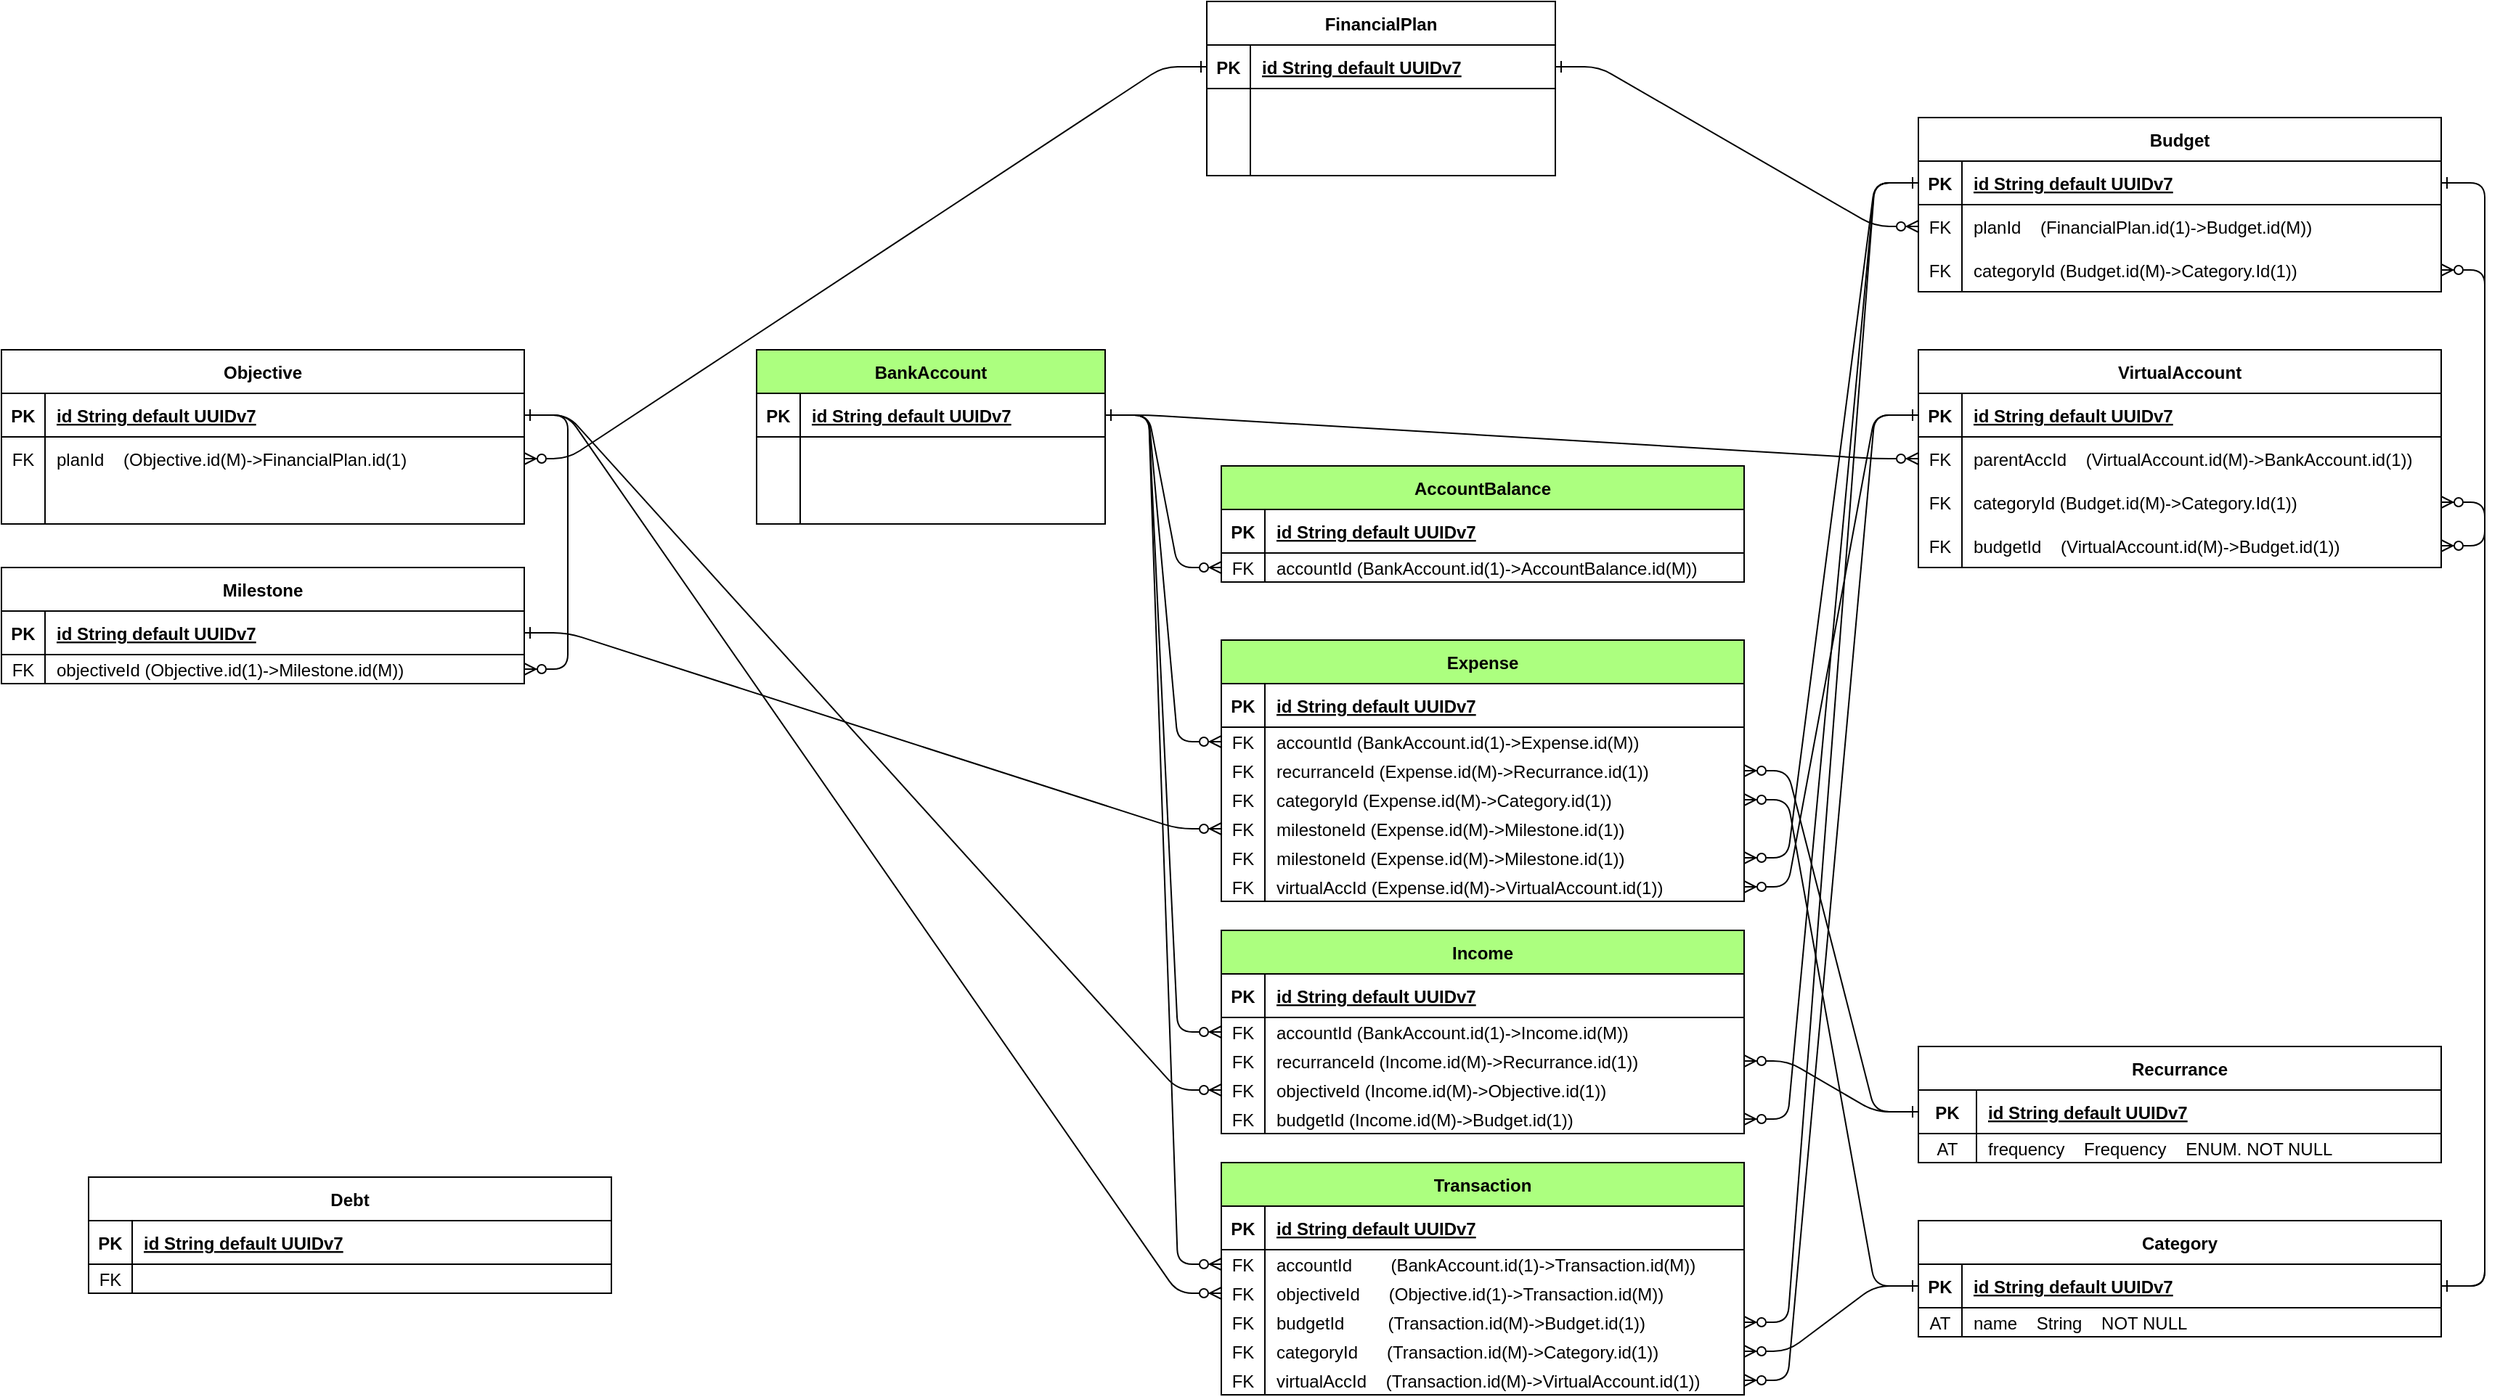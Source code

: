 <mxfile>
    <diagram id="R2lEEEUBdFMjLlhIrx00" name="Page-1">
        <mxGraphModel dx="3127" dy="2387" grid="1" gridSize="10" guides="1" tooltips="1" connect="1" arrows="1" fold="1" page="1" pageScale="1" pageWidth="850" pageHeight="1100" math="0" shadow="0" extFonts="Permanent Marker^https://fonts.googleapis.com/css?family=Permanent+Marker">
            <root>
                <mxCell id="0"/>
                <mxCell id="1" parent="0"/>
                <mxCell id="C-vyLk0tnHw3VtMMgP7b-12" value="" style="edgeStyle=entityRelationEdgeStyle;endArrow=ERzeroToMany;startArrow=ERone;endFill=1;startFill=0;labelBackgroundColor=none;fontColor=default;exitX=1;exitY=0.5;exitDx=0;exitDy=0;" parent="1" source="C-vyLk0tnHw3VtMMgP7b-3" target="C-vyLk0tnHw3VtMMgP7b-17" edge="1">
                    <mxGeometry width="100" height="100" relative="1" as="geometry">
                        <mxPoint x="400" y="180" as="sourcePoint"/>
                        <mxPoint x="460" y="205" as="targetPoint"/>
                    </mxGeometry>
                </mxCell>
                <mxCell id="C-vyLk0tnHw3VtMMgP7b-2" value="BankAccount" style="shape=table;startSize=30;container=1;collapsible=1;childLayout=tableLayout;fixedRows=1;rowLines=0;fontStyle=1;align=center;resizeLast=1;labelBackgroundColor=none;fillColor=#ACFF7F;" parent="1" vertex="1">
                    <mxGeometry x="360" y="40" width="240" height="120" as="geometry"/>
                </mxCell>
                <mxCell id="C-vyLk0tnHw3VtMMgP7b-3" value="" style="shape=partialRectangle;collapsible=0;dropTarget=0;pointerEvents=0;fillColor=none;points=[[0,0.5],[1,0.5]];portConstraint=eastwest;top=0;left=0;right=0;bottom=1;labelBackgroundColor=none;" parent="C-vyLk0tnHw3VtMMgP7b-2" vertex="1">
                    <mxGeometry y="30" width="240" height="30" as="geometry"/>
                </mxCell>
                <mxCell id="C-vyLk0tnHw3VtMMgP7b-4" value="PK" style="shape=partialRectangle;overflow=hidden;connectable=0;fillColor=none;top=0;left=0;bottom=0;right=0;fontStyle=1;labelBackgroundColor=none;" parent="C-vyLk0tnHw3VtMMgP7b-3" vertex="1">
                    <mxGeometry width="30" height="30" as="geometry">
                        <mxRectangle width="30" height="30" as="alternateBounds"/>
                    </mxGeometry>
                </mxCell>
                <mxCell id="C-vyLk0tnHw3VtMMgP7b-5" value="id String default UUIDv7" style="shape=partialRectangle;overflow=hidden;connectable=0;fillColor=none;top=0;left=0;bottom=0;right=0;align=left;spacingLeft=6;fontStyle=5;labelBackgroundColor=none;" parent="C-vyLk0tnHw3VtMMgP7b-3" vertex="1">
                    <mxGeometry x="30" width="210" height="30" as="geometry">
                        <mxRectangle width="210" height="30" as="alternateBounds"/>
                    </mxGeometry>
                </mxCell>
                <mxCell id="C-vyLk0tnHw3VtMMgP7b-6" value="" style="shape=partialRectangle;collapsible=0;dropTarget=0;pointerEvents=0;fillColor=none;points=[[0,0.5],[1,0.5]];portConstraint=eastwest;top=0;left=0;right=0;bottom=0;labelBackgroundColor=none;" parent="C-vyLk0tnHw3VtMMgP7b-2" vertex="1">
                    <mxGeometry y="60" width="240" height="30" as="geometry"/>
                </mxCell>
                <mxCell id="C-vyLk0tnHw3VtMMgP7b-7" value="" style="shape=partialRectangle;overflow=hidden;connectable=0;fillColor=none;top=0;left=0;bottom=0;right=0;labelBackgroundColor=none;" parent="C-vyLk0tnHw3VtMMgP7b-6" vertex="1">
                    <mxGeometry width="30" height="30" as="geometry">
                        <mxRectangle width="30" height="30" as="alternateBounds"/>
                    </mxGeometry>
                </mxCell>
                <mxCell id="C-vyLk0tnHw3VtMMgP7b-8" value="" style="shape=partialRectangle;overflow=hidden;connectable=0;fillColor=none;top=0;left=0;bottom=0;right=0;align=left;spacingLeft=6;labelBackgroundColor=none;" parent="C-vyLk0tnHw3VtMMgP7b-6" vertex="1">
                    <mxGeometry x="30" width="210" height="30" as="geometry">
                        <mxRectangle width="210" height="30" as="alternateBounds"/>
                    </mxGeometry>
                </mxCell>
                <mxCell id="C-vyLk0tnHw3VtMMgP7b-9" value="" style="shape=partialRectangle;collapsible=0;dropTarget=0;pointerEvents=0;fillColor=none;points=[[0,0.5],[1,0.5]];portConstraint=eastwest;top=0;left=0;right=0;bottom=0;labelBackgroundColor=none;" parent="C-vyLk0tnHw3VtMMgP7b-2" vertex="1">
                    <mxGeometry y="90" width="240" height="30" as="geometry"/>
                </mxCell>
                <mxCell id="C-vyLk0tnHw3VtMMgP7b-10" value="" style="shape=partialRectangle;overflow=hidden;connectable=0;fillColor=none;top=0;left=0;bottom=0;right=0;labelBackgroundColor=none;" parent="C-vyLk0tnHw3VtMMgP7b-9" vertex="1">
                    <mxGeometry width="30" height="30" as="geometry">
                        <mxRectangle width="30" height="30" as="alternateBounds"/>
                    </mxGeometry>
                </mxCell>
                <mxCell id="C-vyLk0tnHw3VtMMgP7b-11" value="" style="shape=partialRectangle;overflow=hidden;connectable=0;fillColor=none;top=0;left=0;bottom=0;right=0;align=left;spacingLeft=6;labelBackgroundColor=none;" parent="C-vyLk0tnHw3VtMMgP7b-9" vertex="1">
                    <mxGeometry x="30" width="210" height="30" as="geometry">
                        <mxRectangle width="210" height="30" as="alternateBounds"/>
                    </mxGeometry>
                </mxCell>
                <mxCell id="C-vyLk0tnHw3VtMMgP7b-13" value="AccountBalance" style="shape=table;startSize=30;container=1;collapsible=1;childLayout=tableLayout;fixedRows=1;rowLines=0;fontStyle=1;align=center;resizeLast=1;labelBackgroundColor=none;fillColor=#ACFF7F;" parent="1" vertex="1">
                    <mxGeometry x="680" y="120" width="360" height="80" as="geometry"/>
                </mxCell>
                <mxCell id="C-vyLk0tnHw3VtMMgP7b-14" value="" style="shape=partialRectangle;collapsible=0;dropTarget=0;pointerEvents=0;fillColor=none;points=[[0,0.5],[1,0.5]];portConstraint=eastwest;top=0;left=0;right=0;bottom=1;labelBackgroundColor=none;" parent="C-vyLk0tnHw3VtMMgP7b-13" vertex="1">
                    <mxGeometry y="30" width="360" height="30" as="geometry"/>
                </mxCell>
                <mxCell id="C-vyLk0tnHw3VtMMgP7b-15" value="PK" style="shape=partialRectangle;overflow=hidden;connectable=0;fillColor=none;top=0;left=0;bottom=0;right=0;fontStyle=1;labelBackgroundColor=none;" parent="C-vyLk0tnHw3VtMMgP7b-14" vertex="1">
                    <mxGeometry width="30" height="30" as="geometry">
                        <mxRectangle width="30" height="30" as="alternateBounds"/>
                    </mxGeometry>
                </mxCell>
                <mxCell id="C-vyLk0tnHw3VtMMgP7b-16" value="id String default UUIDv7" style="shape=partialRectangle;overflow=hidden;connectable=0;fillColor=none;top=0;left=0;bottom=0;right=0;align=left;spacingLeft=6;fontStyle=5;labelBackgroundColor=none;" parent="C-vyLk0tnHw3VtMMgP7b-14" vertex="1">
                    <mxGeometry x="30" width="330" height="30" as="geometry">
                        <mxRectangle width="330" height="30" as="alternateBounds"/>
                    </mxGeometry>
                </mxCell>
                <mxCell id="C-vyLk0tnHw3VtMMgP7b-17" value="" style="shape=partialRectangle;collapsible=0;dropTarget=0;pointerEvents=0;fillColor=none;points=[[0,0.5],[1,0.5]];portConstraint=eastwest;top=0;left=0;right=0;bottom=0;labelBackgroundColor=none;" parent="C-vyLk0tnHw3VtMMgP7b-13" vertex="1">
                    <mxGeometry y="60" width="360" height="20" as="geometry"/>
                </mxCell>
                <mxCell id="C-vyLk0tnHw3VtMMgP7b-18" value="FK" style="shape=partialRectangle;overflow=hidden;connectable=0;fillColor=none;top=0;left=0;bottom=0;right=0;labelBackgroundColor=none;" parent="C-vyLk0tnHw3VtMMgP7b-17" vertex="1">
                    <mxGeometry width="30" height="20" as="geometry">
                        <mxRectangle width="30" height="20" as="alternateBounds"/>
                    </mxGeometry>
                </mxCell>
                <mxCell id="C-vyLk0tnHw3VtMMgP7b-19" value="accountId (BankAccount.id(1)-&gt;AccountBalance.id(M))" style="shape=partialRectangle;overflow=hidden;connectable=0;fillColor=none;top=0;left=0;bottom=0;right=0;align=left;spacingLeft=6;labelBackgroundColor=none;" parent="C-vyLk0tnHw3VtMMgP7b-17" vertex="1">
                    <mxGeometry x="30" width="330" height="20" as="geometry">
                        <mxRectangle width="330" height="20" as="alternateBounds"/>
                    </mxGeometry>
                </mxCell>
                <mxCell id="C-vyLk0tnHw3VtMMgP7b-23" value="Expense" style="shape=table;startSize=30;container=1;collapsible=1;childLayout=tableLayout;fixedRows=1;rowLines=0;fontStyle=1;align=center;resizeLast=1;labelBackgroundColor=none;rounded=0;fillColor=#ACFF7F;" parent="1" vertex="1">
                    <mxGeometry x="680" y="240" width="360" height="180" as="geometry">
                        <mxRectangle x="680" y="250" width="90" height="30" as="alternateBounds"/>
                    </mxGeometry>
                </mxCell>
                <mxCell id="C-vyLk0tnHw3VtMMgP7b-24" value="" style="shape=partialRectangle;collapsible=0;dropTarget=0;pointerEvents=0;fillColor=none;points=[[0,0.5],[1,0.5]];portConstraint=eastwest;top=0;left=0;right=0;bottom=1;labelBackgroundColor=none;" parent="C-vyLk0tnHw3VtMMgP7b-23" vertex="1">
                    <mxGeometry y="30" width="360" height="30" as="geometry"/>
                </mxCell>
                <mxCell id="C-vyLk0tnHw3VtMMgP7b-25" value="PK" style="shape=partialRectangle;overflow=hidden;connectable=0;fillColor=none;top=0;left=0;bottom=0;right=0;fontStyle=1;labelBackgroundColor=none;" parent="C-vyLk0tnHw3VtMMgP7b-24" vertex="1">
                    <mxGeometry width="30" height="30" as="geometry">
                        <mxRectangle width="30" height="30" as="alternateBounds"/>
                    </mxGeometry>
                </mxCell>
                <mxCell id="C-vyLk0tnHw3VtMMgP7b-26" value="id String default UUIDv7" style="shape=partialRectangle;overflow=hidden;connectable=0;fillColor=none;top=0;left=0;bottom=0;right=0;align=left;spacingLeft=6;fontStyle=5;labelBackgroundColor=none;" parent="C-vyLk0tnHw3VtMMgP7b-24" vertex="1">
                    <mxGeometry x="30" width="330" height="30" as="geometry">
                        <mxRectangle width="330" height="30" as="alternateBounds"/>
                    </mxGeometry>
                </mxCell>
                <mxCell id="C-vyLk0tnHw3VtMMgP7b-27" value="" style="shape=partialRectangle;collapsible=0;dropTarget=0;pointerEvents=0;fillColor=none;points=[[0,0.5],[1,0.5]];portConstraint=eastwest;top=0;left=0;right=0;bottom=0;labelBackgroundColor=none;" parent="C-vyLk0tnHw3VtMMgP7b-23" vertex="1">
                    <mxGeometry y="60" width="360" height="20" as="geometry"/>
                </mxCell>
                <mxCell id="C-vyLk0tnHw3VtMMgP7b-28" value="FK" style="shape=partialRectangle;overflow=hidden;connectable=0;fillColor=none;top=0;left=0;bottom=0;right=0;labelBackgroundColor=none;" parent="C-vyLk0tnHw3VtMMgP7b-27" vertex="1">
                    <mxGeometry width="30" height="20" as="geometry">
                        <mxRectangle width="30" height="20" as="alternateBounds"/>
                    </mxGeometry>
                </mxCell>
                <mxCell id="C-vyLk0tnHw3VtMMgP7b-29" value="accountId (BankAccount.id(1)-&gt;Expense.id(M))" style="shape=partialRectangle;overflow=hidden;connectable=0;fillColor=none;top=0;left=0;bottom=0;right=0;align=left;spacingLeft=6;labelBackgroundColor=none;" parent="C-vyLk0tnHw3VtMMgP7b-27" vertex="1">
                    <mxGeometry x="30" width="330" height="20" as="geometry">
                        <mxRectangle width="330" height="20" as="alternateBounds"/>
                    </mxGeometry>
                </mxCell>
                <mxCell id="ICtgxsXTHEjvRTQ51TPM-60" value="" style="shape=partialRectangle;collapsible=0;dropTarget=0;pointerEvents=0;fillColor=none;points=[[0,0.5],[1,0.5]];portConstraint=eastwest;top=0;left=0;right=0;bottom=0;labelBackgroundColor=none;" parent="C-vyLk0tnHw3VtMMgP7b-23" vertex="1">
                    <mxGeometry y="80" width="360" height="20" as="geometry"/>
                </mxCell>
                <mxCell id="ICtgxsXTHEjvRTQ51TPM-61" value="FK" style="shape=partialRectangle;overflow=hidden;connectable=0;fillColor=none;top=0;left=0;bottom=0;right=0;labelBackgroundColor=none;" parent="ICtgxsXTHEjvRTQ51TPM-60" vertex="1">
                    <mxGeometry width="30" height="20" as="geometry">
                        <mxRectangle width="30" height="20" as="alternateBounds"/>
                    </mxGeometry>
                </mxCell>
                <mxCell id="ICtgxsXTHEjvRTQ51TPM-62" value="recurranceId (Expense.id(M)-&gt;Recurrance.id(1))" style="shape=partialRectangle;overflow=hidden;connectable=0;fillColor=none;top=0;left=0;bottom=0;right=0;align=left;spacingLeft=6;labelBackgroundColor=none;" parent="ICtgxsXTHEjvRTQ51TPM-60" vertex="1">
                    <mxGeometry x="30" width="330" height="20" as="geometry">
                        <mxRectangle width="330" height="20" as="alternateBounds"/>
                    </mxGeometry>
                </mxCell>
                <mxCell id="ICtgxsXTHEjvRTQ51TPM-70" value="" style="shape=partialRectangle;collapsible=0;dropTarget=0;pointerEvents=0;fillColor=none;points=[[0,0.5],[1,0.5]];portConstraint=eastwest;top=0;left=0;right=0;bottom=0;labelBackgroundColor=none;" parent="C-vyLk0tnHw3VtMMgP7b-23" vertex="1">
                    <mxGeometry y="100" width="360" height="20" as="geometry"/>
                </mxCell>
                <mxCell id="ICtgxsXTHEjvRTQ51TPM-71" value="FK" style="shape=partialRectangle;overflow=hidden;connectable=0;fillColor=none;top=0;left=0;bottom=0;right=0;labelBackgroundColor=none;" parent="ICtgxsXTHEjvRTQ51TPM-70" vertex="1">
                    <mxGeometry width="30" height="20" as="geometry">
                        <mxRectangle width="30" height="20" as="alternateBounds"/>
                    </mxGeometry>
                </mxCell>
                <mxCell id="ICtgxsXTHEjvRTQ51TPM-72" value="categoryId (Expense.id(M)-&gt;Category.id(1))" style="shape=partialRectangle;overflow=hidden;connectable=0;fillColor=none;top=0;left=0;bottom=0;right=0;align=left;spacingLeft=6;labelBackgroundColor=none;" parent="ICtgxsXTHEjvRTQ51TPM-70" vertex="1">
                    <mxGeometry x="30" width="330" height="20" as="geometry">
                        <mxRectangle width="330" height="20" as="alternateBounds"/>
                    </mxGeometry>
                </mxCell>
                <mxCell id="ICtgxsXTHEjvRTQ51TPM-78" value="" style="shape=partialRectangle;collapsible=0;dropTarget=0;pointerEvents=0;fillColor=none;points=[[0,0.5],[1,0.5]];portConstraint=eastwest;top=0;left=0;right=0;bottom=0;labelBackgroundColor=none;" parent="C-vyLk0tnHw3VtMMgP7b-23" vertex="1">
                    <mxGeometry y="120" width="360" height="20" as="geometry"/>
                </mxCell>
                <mxCell id="ICtgxsXTHEjvRTQ51TPM-79" value="FK" style="shape=partialRectangle;overflow=hidden;connectable=0;fillColor=none;top=0;left=0;bottom=0;right=0;labelBackgroundColor=none;" parent="ICtgxsXTHEjvRTQ51TPM-78" vertex="1">
                    <mxGeometry width="30" height="20" as="geometry">
                        <mxRectangle width="30" height="20" as="alternateBounds"/>
                    </mxGeometry>
                </mxCell>
                <mxCell id="ICtgxsXTHEjvRTQ51TPM-80" value="milestoneId (Expense.id(M)-&gt;Milestone.id(1))" style="shape=partialRectangle;overflow=hidden;connectable=0;fillColor=none;top=0;left=0;bottom=0;right=0;align=left;spacingLeft=6;labelBackgroundColor=none;" parent="ICtgxsXTHEjvRTQ51TPM-78" vertex="1">
                    <mxGeometry x="30" width="330" height="20" as="geometry">
                        <mxRectangle width="330" height="20" as="alternateBounds"/>
                    </mxGeometry>
                </mxCell>
                <mxCell id="ICtgxsXTHEjvRTQ51TPM-123" value="" style="shape=partialRectangle;collapsible=0;dropTarget=0;pointerEvents=0;fillColor=none;points=[[0,0.5],[1,0.5]];portConstraint=eastwest;top=0;left=0;right=0;bottom=0;labelBackgroundColor=none;" parent="C-vyLk0tnHw3VtMMgP7b-23" vertex="1">
                    <mxGeometry y="140" width="360" height="20" as="geometry"/>
                </mxCell>
                <mxCell id="ICtgxsXTHEjvRTQ51TPM-124" value="FK" style="shape=partialRectangle;overflow=hidden;connectable=0;fillColor=none;top=0;left=0;bottom=0;right=0;labelBackgroundColor=none;" parent="ICtgxsXTHEjvRTQ51TPM-123" vertex="1">
                    <mxGeometry width="30" height="20" as="geometry">
                        <mxRectangle width="30" height="20" as="alternateBounds"/>
                    </mxGeometry>
                </mxCell>
                <mxCell id="ICtgxsXTHEjvRTQ51TPM-125" value="milestoneId (Expense.id(M)-&gt;Milestone.id(1))" style="shape=partialRectangle;overflow=hidden;connectable=0;fillColor=none;top=0;left=0;bottom=0;right=0;align=left;spacingLeft=6;labelBackgroundColor=none;" parent="ICtgxsXTHEjvRTQ51TPM-123" vertex="1">
                    <mxGeometry x="30" width="330" height="20" as="geometry">
                        <mxRectangle width="330" height="20" as="alternateBounds"/>
                    </mxGeometry>
                </mxCell>
                <mxCell id="ICtgxsXTHEjvRTQ51TPM-160" value="" style="shape=partialRectangle;collapsible=0;dropTarget=0;pointerEvents=0;fillColor=none;points=[[0,0.5],[1,0.5]];portConstraint=eastwest;top=0;left=0;right=0;bottom=0;labelBackgroundColor=none;" parent="C-vyLk0tnHw3VtMMgP7b-23" vertex="1">
                    <mxGeometry y="160" width="360" height="20" as="geometry"/>
                </mxCell>
                <mxCell id="ICtgxsXTHEjvRTQ51TPM-161" value="FK" style="shape=partialRectangle;overflow=hidden;connectable=0;fillColor=none;top=0;left=0;bottom=0;right=0;labelBackgroundColor=none;" parent="ICtgxsXTHEjvRTQ51TPM-160" vertex="1">
                    <mxGeometry width="30" height="20" as="geometry">
                        <mxRectangle width="30" height="20" as="alternateBounds"/>
                    </mxGeometry>
                </mxCell>
                <mxCell id="ICtgxsXTHEjvRTQ51TPM-162" value="virtualAccId (Expense.id(M)-&gt;VirtualAccount.id(1))" style="shape=partialRectangle;overflow=hidden;connectable=0;fillColor=none;top=0;left=0;bottom=0;right=0;align=left;spacingLeft=6;labelBackgroundColor=none;" parent="ICtgxsXTHEjvRTQ51TPM-160" vertex="1">
                    <mxGeometry x="30" width="330" height="20" as="geometry">
                        <mxRectangle width="330" height="20" as="alternateBounds"/>
                    </mxGeometry>
                </mxCell>
                <mxCell id="ICtgxsXTHEjvRTQ51TPM-10" value="" style="edgeStyle=entityRelationEdgeStyle;endArrow=ERzeroToMany;startArrow=ERone;endFill=1;startFill=0;labelBackgroundColor=none;fontColor=default;exitX=1;exitY=0.5;exitDx=0;exitDy=0;entryX=0;entryY=0.5;entryDx=0;entryDy=0;" parent="1" source="C-vyLk0tnHw3VtMMgP7b-3" target="C-vyLk0tnHw3VtMMgP7b-27" edge="1">
                    <mxGeometry width="100" height="100" relative="1" as="geometry">
                        <mxPoint x="530" y="410" as="sourcePoint"/>
                        <mxPoint x="460" y="650" as="targetPoint"/>
                        <Array as="points">
                            <mxPoint x="570" y="480"/>
                            <mxPoint x="600" y="300"/>
                        </Array>
                    </mxGeometry>
                </mxCell>
                <mxCell id="ICtgxsXTHEjvRTQ51TPM-11" value="Transaction" style="shape=table;startSize=30;container=1;collapsible=1;childLayout=tableLayout;fixedRows=1;rowLines=0;fontStyle=1;align=center;resizeLast=1;labelBackgroundColor=none;rounded=0;fillColor=#ACFF7F;" parent="1" vertex="1">
                    <mxGeometry x="680" y="600" width="360" height="160" as="geometry">
                        <mxRectangle x="680" y="250" width="90" height="30" as="alternateBounds"/>
                    </mxGeometry>
                </mxCell>
                <mxCell id="ICtgxsXTHEjvRTQ51TPM-12" value="" style="shape=partialRectangle;collapsible=0;dropTarget=0;pointerEvents=0;fillColor=none;points=[[0,0.5],[1,0.5]];portConstraint=eastwest;top=0;left=0;right=0;bottom=1;labelBackgroundColor=none;" parent="ICtgxsXTHEjvRTQ51TPM-11" vertex="1">
                    <mxGeometry y="30" width="360" height="30" as="geometry"/>
                </mxCell>
                <mxCell id="ICtgxsXTHEjvRTQ51TPM-13" value="PK" style="shape=partialRectangle;overflow=hidden;connectable=0;fillColor=none;top=0;left=0;bottom=0;right=0;fontStyle=1;labelBackgroundColor=none;" parent="ICtgxsXTHEjvRTQ51TPM-12" vertex="1">
                    <mxGeometry width="30" height="30" as="geometry">
                        <mxRectangle width="30" height="30" as="alternateBounds"/>
                    </mxGeometry>
                </mxCell>
                <mxCell id="ICtgxsXTHEjvRTQ51TPM-14" value="id String default UUIDv7" style="shape=partialRectangle;overflow=hidden;connectable=0;fillColor=none;top=0;left=0;bottom=0;right=0;align=left;spacingLeft=6;fontStyle=5;labelBackgroundColor=none;" parent="ICtgxsXTHEjvRTQ51TPM-12" vertex="1">
                    <mxGeometry x="30" width="330" height="30" as="geometry">
                        <mxRectangle width="330" height="30" as="alternateBounds"/>
                    </mxGeometry>
                </mxCell>
                <mxCell id="ICtgxsXTHEjvRTQ51TPM-15" value="" style="shape=partialRectangle;collapsible=0;dropTarget=0;pointerEvents=0;fillColor=none;points=[[0,0.5],[1,0.5]];portConstraint=eastwest;top=0;left=0;right=0;bottom=0;labelBackgroundColor=none;" parent="ICtgxsXTHEjvRTQ51TPM-11" vertex="1">
                    <mxGeometry y="60" width="360" height="20" as="geometry"/>
                </mxCell>
                <mxCell id="ICtgxsXTHEjvRTQ51TPM-16" value="FK" style="shape=partialRectangle;overflow=hidden;connectable=0;fillColor=none;top=0;left=0;bottom=0;right=0;labelBackgroundColor=none;" parent="ICtgxsXTHEjvRTQ51TPM-15" vertex="1">
                    <mxGeometry width="30" height="20" as="geometry">
                        <mxRectangle width="30" height="20" as="alternateBounds"/>
                    </mxGeometry>
                </mxCell>
                <mxCell id="ICtgxsXTHEjvRTQ51TPM-17" value="accountId        (BankAccount.id(1)-&gt;Transaction.id(M))" style="shape=partialRectangle;overflow=hidden;connectable=0;fillColor=none;top=0;left=0;bottom=0;right=0;align=left;spacingLeft=6;labelBackgroundColor=none;" parent="ICtgxsXTHEjvRTQ51TPM-15" vertex="1">
                    <mxGeometry x="30" width="330" height="20" as="geometry">
                        <mxRectangle width="330" height="20" as="alternateBounds"/>
                    </mxGeometry>
                </mxCell>
                <mxCell id="ICtgxsXTHEjvRTQ51TPM-87" value="" style="shape=partialRectangle;collapsible=0;dropTarget=0;pointerEvents=0;fillColor=none;points=[[0,0.5],[1,0.5]];portConstraint=eastwest;top=0;left=0;right=0;bottom=0;labelBackgroundColor=none;" parent="ICtgxsXTHEjvRTQ51TPM-11" vertex="1">
                    <mxGeometry y="80" width="360" height="20" as="geometry"/>
                </mxCell>
                <mxCell id="ICtgxsXTHEjvRTQ51TPM-88" value="FK" style="shape=partialRectangle;overflow=hidden;connectable=0;fillColor=none;top=0;left=0;bottom=0;right=0;labelBackgroundColor=none;" parent="ICtgxsXTHEjvRTQ51TPM-87" vertex="1">
                    <mxGeometry width="30" height="20" as="geometry">
                        <mxRectangle width="30" height="20" as="alternateBounds"/>
                    </mxGeometry>
                </mxCell>
                <mxCell id="ICtgxsXTHEjvRTQ51TPM-89" value="objectiveId      (Objective.id(1)-&gt;Transaction.id(M))" style="shape=partialRectangle;overflow=hidden;connectable=0;fillColor=none;top=0;left=0;bottom=0;right=0;align=left;spacingLeft=6;labelBackgroundColor=none;" parent="ICtgxsXTHEjvRTQ51TPM-87" vertex="1">
                    <mxGeometry x="30" width="330" height="20" as="geometry">
                        <mxRectangle width="330" height="20" as="alternateBounds"/>
                    </mxGeometry>
                </mxCell>
                <mxCell id="ICtgxsXTHEjvRTQ51TPM-120" value="" style="shape=partialRectangle;collapsible=0;dropTarget=0;pointerEvents=0;fillColor=none;points=[[0,0.5],[1,0.5]];portConstraint=eastwest;top=0;left=0;right=0;bottom=0;labelBackgroundColor=none;" parent="ICtgxsXTHEjvRTQ51TPM-11" vertex="1">
                    <mxGeometry y="100" width="360" height="20" as="geometry"/>
                </mxCell>
                <mxCell id="ICtgxsXTHEjvRTQ51TPM-121" value="FK" style="shape=partialRectangle;overflow=hidden;connectable=0;fillColor=none;top=0;left=0;bottom=0;right=0;labelBackgroundColor=none;" parent="ICtgxsXTHEjvRTQ51TPM-120" vertex="1">
                    <mxGeometry width="30" height="20" as="geometry">
                        <mxRectangle width="30" height="20" as="alternateBounds"/>
                    </mxGeometry>
                </mxCell>
                <mxCell id="ICtgxsXTHEjvRTQ51TPM-122" value="budgetId         (Transaction.id(M)-&gt;Budget.id(1))" style="shape=partialRectangle;overflow=hidden;connectable=0;fillColor=none;top=0;left=0;bottom=0;right=0;align=left;spacingLeft=6;labelBackgroundColor=none;" parent="ICtgxsXTHEjvRTQ51TPM-120" vertex="1">
                    <mxGeometry x="30" width="330" height="20" as="geometry">
                        <mxRectangle width="330" height="20" as="alternateBounds"/>
                    </mxGeometry>
                </mxCell>
                <mxCell id="ICtgxsXTHEjvRTQ51TPM-128" value="" style="shape=partialRectangle;collapsible=0;dropTarget=0;pointerEvents=0;fillColor=none;points=[[0,0.5],[1,0.5]];portConstraint=eastwest;top=0;left=0;right=0;bottom=0;labelBackgroundColor=none;" parent="ICtgxsXTHEjvRTQ51TPM-11" vertex="1">
                    <mxGeometry y="120" width="360" height="20" as="geometry"/>
                </mxCell>
                <mxCell id="ICtgxsXTHEjvRTQ51TPM-129" value="FK" style="shape=partialRectangle;overflow=hidden;connectable=0;fillColor=none;top=0;left=0;bottom=0;right=0;labelBackgroundColor=none;" parent="ICtgxsXTHEjvRTQ51TPM-128" vertex="1">
                    <mxGeometry width="30" height="20" as="geometry">
                        <mxRectangle width="30" height="20" as="alternateBounds"/>
                    </mxGeometry>
                </mxCell>
                <mxCell id="ICtgxsXTHEjvRTQ51TPM-130" value="categoryId      (Transaction.id(M)-&gt;Category.id(1))" style="shape=partialRectangle;overflow=hidden;connectable=0;fillColor=none;top=0;left=0;bottom=0;right=0;align=left;spacingLeft=6;labelBackgroundColor=none;" parent="ICtgxsXTHEjvRTQ51TPM-128" vertex="1">
                    <mxGeometry x="30" width="330" height="20" as="geometry">
                        <mxRectangle width="330" height="20" as="alternateBounds"/>
                    </mxGeometry>
                </mxCell>
                <mxCell id="ICtgxsXTHEjvRTQ51TPM-163" value="" style="shape=partialRectangle;collapsible=0;dropTarget=0;pointerEvents=0;fillColor=none;points=[[0,0.5],[1,0.5]];portConstraint=eastwest;top=0;left=0;right=0;bottom=0;labelBackgroundColor=none;" parent="ICtgxsXTHEjvRTQ51TPM-11" vertex="1">
                    <mxGeometry y="140" width="360" height="20" as="geometry"/>
                </mxCell>
                <mxCell id="ICtgxsXTHEjvRTQ51TPM-164" value="FK" style="shape=partialRectangle;overflow=hidden;connectable=0;fillColor=none;top=0;left=0;bottom=0;right=0;labelBackgroundColor=none;" parent="ICtgxsXTHEjvRTQ51TPM-163" vertex="1">
                    <mxGeometry width="30" height="20" as="geometry">
                        <mxRectangle width="30" height="20" as="alternateBounds"/>
                    </mxGeometry>
                </mxCell>
                <mxCell id="ICtgxsXTHEjvRTQ51TPM-165" value="virtualAccId    (Transaction.id(M)-&gt;VirtualAccount.id(1))" style="shape=partialRectangle;overflow=hidden;connectable=0;fillColor=none;top=0;left=0;bottom=0;right=0;align=left;spacingLeft=6;labelBackgroundColor=none;" parent="ICtgxsXTHEjvRTQ51TPM-163" vertex="1">
                    <mxGeometry x="30" width="330" height="20" as="geometry">
                        <mxRectangle width="330" height="20" as="alternateBounds"/>
                    </mxGeometry>
                </mxCell>
                <mxCell id="ICtgxsXTHEjvRTQ51TPM-18" value="" style="edgeStyle=entityRelationEdgeStyle;endArrow=ERzeroToMany;startArrow=ERone;endFill=1;startFill=0;labelBackgroundColor=none;fontColor=default;entryX=0;entryY=0.5;entryDx=0;entryDy=0;exitX=1;exitY=0.5;exitDx=0;exitDy=0;" parent="1" source="C-vyLk0tnHw3VtMMgP7b-3" target="ICtgxsXTHEjvRTQ51TPM-23" edge="1">
                    <mxGeometry width="100" height="100" relative="1" as="geometry">
                        <mxPoint x="570" y="210" as="sourcePoint"/>
                        <mxPoint x="680" y="470" as="targetPoint"/>
                        <Array as="points">
                            <mxPoint x="630" y="875"/>
                            <mxPoint x="660" y="695"/>
                        </Array>
                    </mxGeometry>
                </mxCell>
                <mxCell id="ICtgxsXTHEjvRTQ51TPM-19" value="Income" style="shape=table;startSize=30;container=1;collapsible=1;childLayout=tableLayout;fixedRows=1;rowLines=0;fontStyle=1;align=center;resizeLast=1;labelBackgroundColor=none;rounded=0;fillColor=#ACFF7F;" parent="1" vertex="1">
                    <mxGeometry x="680" y="440" width="360" height="140" as="geometry">
                        <mxRectangle x="680" y="250" width="90" height="30" as="alternateBounds"/>
                    </mxGeometry>
                </mxCell>
                <mxCell id="ICtgxsXTHEjvRTQ51TPM-20" value="" style="shape=partialRectangle;collapsible=0;dropTarget=0;pointerEvents=0;fillColor=none;points=[[0,0.5],[1,0.5]];portConstraint=eastwest;top=0;left=0;right=0;bottom=1;labelBackgroundColor=none;" parent="ICtgxsXTHEjvRTQ51TPM-19" vertex="1">
                    <mxGeometry y="30" width="360" height="30" as="geometry"/>
                </mxCell>
                <mxCell id="ICtgxsXTHEjvRTQ51TPM-21" value="PK" style="shape=partialRectangle;overflow=hidden;connectable=0;fillColor=none;top=0;left=0;bottom=0;right=0;fontStyle=1;labelBackgroundColor=none;" parent="ICtgxsXTHEjvRTQ51TPM-20" vertex="1">
                    <mxGeometry width="30" height="30" as="geometry">
                        <mxRectangle width="30" height="30" as="alternateBounds"/>
                    </mxGeometry>
                </mxCell>
                <mxCell id="ICtgxsXTHEjvRTQ51TPM-22" value="id String default UUIDv7" style="shape=partialRectangle;overflow=hidden;connectable=0;fillColor=none;top=0;left=0;bottom=0;right=0;align=left;spacingLeft=6;fontStyle=5;labelBackgroundColor=none;" parent="ICtgxsXTHEjvRTQ51TPM-20" vertex="1">
                    <mxGeometry x="30" width="330" height="30" as="geometry">
                        <mxRectangle width="330" height="30" as="alternateBounds"/>
                    </mxGeometry>
                </mxCell>
                <mxCell id="ICtgxsXTHEjvRTQ51TPM-23" value="" style="shape=partialRectangle;collapsible=0;dropTarget=0;pointerEvents=0;fillColor=none;points=[[0,0.5],[1,0.5]];portConstraint=eastwest;top=0;left=0;right=0;bottom=0;labelBackgroundColor=none;" parent="ICtgxsXTHEjvRTQ51TPM-19" vertex="1">
                    <mxGeometry y="60" width="360" height="20" as="geometry"/>
                </mxCell>
                <mxCell id="ICtgxsXTHEjvRTQ51TPM-24" value="FK" style="shape=partialRectangle;overflow=hidden;connectable=0;fillColor=none;top=0;left=0;bottom=0;right=0;labelBackgroundColor=none;" parent="ICtgxsXTHEjvRTQ51TPM-23" vertex="1">
                    <mxGeometry width="30" height="20" as="geometry">
                        <mxRectangle width="30" height="20" as="alternateBounds"/>
                    </mxGeometry>
                </mxCell>
                <mxCell id="ICtgxsXTHEjvRTQ51TPM-25" value="accountId (BankAccount.id(1)-&gt;Income.id(M))" style="shape=partialRectangle;overflow=hidden;connectable=0;fillColor=none;top=0;left=0;bottom=0;right=0;align=left;spacingLeft=6;labelBackgroundColor=none;" parent="ICtgxsXTHEjvRTQ51TPM-23" vertex="1">
                    <mxGeometry x="30" width="330" height="20" as="geometry">
                        <mxRectangle width="330" height="20" as="alternateBounds"/>
                    </mxGeometry>
                </mxCell>
                <mxCell id="ICtgxsXTHEjvRTQ51TPM-56" value="" style="shape=partialRectangle;collapsible=0;dropTarget=0;pointerEvents=0;fillColor=none;points=[[0,0.5],[1,0.5]];portConstraint=eastwest;top=0;left=0;right=0;bottom=0;labelBackgroundColor=none;" parent="ICtgxsXTHEjvRTQ51TPM-19" vertex="1">
                    <mxGeometry y="80" width="360" height="20" as="geometry"/>
                </mxCell>
                <mxCell id="ICtgxsXTHEjvRTQ51TPM-57" value="FK" style="shape=partialRectangle;overflow=hidden;connectable=0;fillColor=none;top=0;left=0;bottom=0;right=0;labelBackgroundColor=none;" parent="ICtgxsXTHEjvRTQ51TPM-56" vertex="1">
                    <mxGeometry width="30" height="20" as="geometry">
                        <mxRectangle width="30" height="20" as="alternateBounds"/>
                    </mxGeometry>
                </mxCell>
                <mxCell id="ICtgxsXTHEjvRTQ51TPM-58" value="recurranceId (Income.id(M)-&gt;Recurrance.id(1))" style="shape=partialRectangle;overflow=hidden;connectable=0;fillColor=none;top=0;left=0;bottom=0;right=0;align=left;spacingLeft=6;labelBackgroundColor=none;" parent="ICtgxsXTHEjvRTQ51TPM-56" vertex="1">
                    <mxGeometry x="30" width="330" height="20" as="geometry">
                        <mxRectangle width="330" height="20" as="alternateBounds"/>
                    </mxGeometry>
                </mxCell>
                <mxCell id="ICtgxsXTHEjvRTQ51TPM-81" value="" style="shape=partialRectangle;collapsible=0;dropTarget=0;pointerEvents=0;fillColor=none;points=[[0,0.5],[1,0.5]];portConstraint=eastwest;top=0;left=0;right=0;bottom=0;labelBackgroundColor=none;" parent="ICtgxsXTHEjvRTQ51TPM-19" vertex="1">
                    <mxGeometry y="100" width="360" height="20" as="geometry"/>
                </mxCell>
                <mxCell id="ICtgxsXTHEjvRTQ51TPM-82" value="FK" style="shape=partialRectangle;overflow=hidden;connectable=0;fillColor=none;top=0;left=0;bottom=0;right=0;labelBackgroundColor=none;" parent="ICtgxsXTHEjvRTQ51TPM-81" vertex="1">
                    <mxGeometry width="30" height="20" as="geometry">
                        <mxRectangle width="30" height="20" as="alternateBounds"/>
                    </mxGeometry>
                </mxCell>
                <mxCell id="ICtgxsXTHEjvRTQ51TPM-83" value="objectiveId (Income.id(M)-&gt;Objective.id(1))" style="shape=partialRectangle;overflow=hidden;connectable=0;fillColor=none;top=0;left=0;bottom=0;right=0;align=left;spacingLeft=6;labelBackgroundColor=none;" parent="ICtgxsXTHEjvRTQ51TPM-81" vertex="1">
                    <mxGeometry x="30" width="330" height="20" as="geometry">
                        <mxRectangle width="330" height="20" as="alternateBounds"/>
                    </mxGeometry>
                </mxCell>
                <mxCell id="ICtgxsXTHEjvRTQ51TPM-113" value="" style="shape=partialRectangle;collapsible=0;dropTarget=0;pointerEvents=0;fillColor=none;points=[[0,0.5],[1,0.5]];portConstraint=eastwest;top=0;left=0;right=0;bottom=0;labelBackgroundColor=none;" parent="ICtgxsXTHEjvRTQ51TPM-19" vertex="1">
                    <mxGeometry y="120" width="360" height="20" as="geometry"/>
                </mxCell>
                <mxCell id="ICtgxsXTHEjvRTQ51TPM-114" value="FK" style="shape=partialRectangle;overflow=hidden;connectable=0;fillColor=none;top=0;left=0;bottom=0;right=0;labelBackgroundColor=none;" parent="ICtgxsXTHEjvRTQ51TPM-113" vertex="1">
                    <mxGeometry width="30" height="20" as="geometry">
                        <mxRectangle width="30" height="20" as="alternateBounds"/>
                    </mxGeometry>
                </mxCell>
                <mxCell id="ICtgxsXTHEjvRTQ51TPM-115" value="budgetId (Income.id(M)-&gt;Budget.id(1))" style="shape=partialRectangle;overflow=hidden;connectable=0;fillColor=none;top=0;left=0;bottom=0;right=0;align=left;spacingLeft=6;labelBackgroundColor=none;" parent="ICtgxsXTHEjvRTQ51TPM-113" vertex="1">
                    <mxGeometry x="30" width="330" height="20" as="geometry">
                        <mxRectangle width="330" height="20" as="alternateBounds"/>
                    </mxGeometry>
                </mxCell>
                <mxCell id="ICtgxsXTHEjvRTQ51TPM-26" value="" style="edgeStyle=entityRelationEdgeStyle;endArrow=ERzeroToMany;startArrow=ERone;endFill=1;startFill=0;labelBackgroundColor=none;fontColor=default;exitX=1;exitY=0.5;exitDx=0;exitDy=0;entryX=0;entryY=0.5;entryDx=0;entryDy=0;" parent="1" source="C-vyLk0tnHw3VtMMgP7b-3" target="ICtgxsXTHEjvRTQ51TPM-15" edge="1">
                    <mxGeometry width="100" height="100" relative="1" as="geometry">
                        <mxPoint x="650" y="620" as="sourcePoint"/>
                        <mxPoint x="680" y="630" as="targetPoint"/>
                        <Array as="points">
                            <mxPoint x="680" y="1415"/>
                            <mxPoint x="710" y="1235"/>
                            <mxPoint x="630" y="630"/>
                        </Array>
                    </mxGeometry>
                </mxCell>
                <mxCell id="ICtgxsXTHEjvRTQ51TPM-27" value="Objective" style="shape=table;startSize=30;container=1;collapsible=1;childLayout=tableLayout;fixedRows=1;rowLines=0;fontStyle=1;align=center;resizeLast=1;labelBackgroundColor=none;" parent="1" vertex="1">
                    <mxGeometry x="-160" y="40" width="360" height="120" as="geometry"/>
                </mxCell>
                <mxCell id="ICtgxsXTHEjvRTQ51TPM-28" value="" style="shape=partialRectangle;collapsible=0;dropTarget=0;pointerEvents=0;fillColor=none;points=[[0,0.5],[1,0.5]];portConstraint=eastwest;top=0;left=0;right=0;bottom=1;labelBackgroundColor=none;" parent="ICtgxsXTHEjvRTQ51TPM-27" vertex="1">
                    <mxGeometry y="30" width="360" height="30" as="geometry"/>
                </mxCell>
                <mxCell id="ICtgxsXTHEjvRTQ51TPM-29" value="PK" style="shape=partialRectangle;overflow=hidden;connectable=0;fillColor=none;top=0;left=0;bottom=0;right=0;fontStyle=1;labelBackgroundColor=none;" parent="ICtgxsXTHEjvRTQ51TPM-28" vertex="1">
                    <mxGeometry width="30" height="30" as="geometry">
                        <mxRectangle width="30" height="30" as="alternateBounds"/>
                    </mxGeometry>
                </mxCell>
                <mxCell id="ICtgxsXTHEjvRTQ51TPM-30" value="id String default UUIDv7" style="shape=partialRectangle;overflow=hidden;connectable=0;fillColor=none;top=0;left=0;bottom=0;right=0;align=left;spacingLeft=6;fontStyle=5;labelBackgroundColor=none;" parent="ICtgxsXTHEjvRTQ51TPM-28" vertex="1">
                    <mxGeometry x="30" width="330" height="30" as="geometry">
                        <mxRectangle width="330" height="30" as="alternateBounds"/>
                    </mxGeometry>
                </mxCell>
                <mxCell id="ICtgxsXTHEjvRTQ51TPM-31" value="" style="shape=partialRectangle;collapsible=0;dropTarget=0;pointerEvents=0;fillColor=none;points=[[0,0.5],[1,0.5]];portConstraint=eastwest;top=0;left=0;right=0;bottom=0;labelBackgroundColor=none;" parent="ICtgxsXTHEjvRTQ51TPM-27" vertex="1">
                    <mxGeometry y="60" width="360" height="30" as="geometry"/>
                </mxCell>
                <mxCell id="ICtgxsXTHEjvRTQ51TPM-32" value="FK" style="shape=partialRectangle;overflow=hidden;connectable=0;fillColor=none;top=0;left=0;bottom=0;right=0;labelBackgroundColor=none;" parent="ICtgxsXTHEjvRTQ51TPM-31" vertex="1">
                    <mxGeometry width="30" height="30" as="geometry">
                        <mxRectangle width="30" height="30" as="alternateBounds"/>
                    </mxGeometry>
                </mxCell>
                <mxCell id="ICtgxsXTHEjvRTQ51TPM-33" value="planId    (Objective.id(M)-&gt;FinancialPlan.id(1)" style="shape=partialRectangle;overflow=hidden;connectable=0;fillColor=none;top=0;left=0;bottom=0;right=0;align=left;spacingLeft=6;labelBackgroundColor=none;" parent="ICtgxsXTHEjvRTQ51TPM-31" vertex="1">
                    <mxGeometry x="30" width="330" height="30" as="geometry">
                        <mxRectangle width="330" height="30" as="alternateBounds"/>
                    </mxGeometry>
                </mxCell>
                <mxCell id="ICtgxsXTHEjvRTQ51TPM-34" value="" style="shape=partialRectangle;collapsible=0;dropTarget=0;pointerEvents=0;fillColor=none;points=[[0,0.5],[1,0.5]];portConstraint=eastwest;top=0;left=0;right=0;bottom=0;labelBackgroundColor=none;" parent="ICtgxsXTHEjvRTQ51TPM-27" vertex="1">
                    <mxGeometry y="90" width="360" height="30" as="geometry"/>
                </mxCell>
                <mxCell id="ICtgxsXTHEjvRTQ51TPM-35" value="" style="shape=partialRectangle;overflow=hidden;connectable=0;fillColor=none;top=0;left=0;bottom=0;right=0;labelBackgroundColor=none;" parent="ICtgxsXTHEjvRTQ51TPM-34" vertex="1">
                    <mxGeometry width="30" height="30" as="geometry">
                        <mxRectangle width="30" height="30" as="alternateBounds"/>
                    </mxGeometry>
                </mxCell>
                <mxCell id="ICtgxsXTHEjvRTQ51TPM-36" value="" style="shape=partialRectangle;overflow=hidden;connectable=0;fillColor=none;top=0;left=0;bottom=0;right=0;align=left;spacingLeft=6;labelBackgroundColor=none;" parent="ICtgxsXTHEjvRTQ51TPM-34" vertex="1">
                    <mxGeometry x="30" width="330" height="30" as="geometry">
                        <mxRectangle width="330" height="30" as="alternateBounds"/>
                    </mxGeometry>
                </mxCell>
                <mxCell id="ICtgxsXTHEjvRTQ51TPM-37" value="Milestone" style="shape=table;startSize=30;container=1;collapsible=1;childLayout=tableLayout;fixedRows=1;rowLines=0;fontStyle=1;align=center;resizeLast=1;labelBackgroundColor=none;" parent="1" vertex="1">
                    <mxGeometry x="-160" y="190" width="360" height="80" as="geometry"/>
                </mxCell>
                <mxCell id="ICtgxsXTHEjvRTQ51TPM-38" value="" style="shape=partialRectangle;collapsible=0;dropTarget=0;pointerEvents=0;fillColor=none;points=[[0,0.5],[1,0.5]];portConstraint=eastwest;top=0;left=0;right=0;bottom=1;labelBackgroundColor=none;" parent="ICtgxsXTHEjvRTQ51TPM-37" vertex="1">
                    <mxGeometry y="30" width="360" height="30" as="geometry"/>
                </mxCell>
                <mxCell id="ICtgxsXTHEjvRTQ51TPM-39" value="PK" style="shape=partialRectangle;overflow=hidden;connectable=0;fillColor=none;top=0;left=0;bottom=0;right=0;fontStyle=1;labelBackgroundColor=none;" parent="ICtgxsXTHEjvRTQ51TPM-38" vertex="1">
                    <mxGeometry width="30" height="30" as="geometry">
                        <mxRectangle width="30" height="30" as="alternateBounds"/>
                    </mxGeometry>
                </mxCell>
                <mxCell id="ICtgxsXTHEjvRTQ51TPM-40" value="id String default UUIDv7" style="shape=partialRectangle;overflow=hidden;connectable=0;fillColor=none;top=0;left=0;bottom=0;right=0;align=left;spacingLeft=6;fontStyle=5;labelBackgroundColor=none;" parent="ICtgxsXTHEjvRTQ51TPM-38" vertex="1">
                    <mxGeometry x="30" width="330" height="30" as="geometry">
                        <mxRectangle width="330" height="30" as="alternateBounds"/>
                    </mxGeometry>
                </mxCell>
                <mxCell id="ICtgxsXTHEjvRTQ51TPM-41" value="" style="shape=partialRectangle;collapsible=0;dropTarget=0;pointerEvents=0;fillColor=none;points=[[0,0.5],[1,0.5]];portConstraint=eastwest;top=0;left=0;right=0;bottom=0;labelBackgroundColor=none;" parent="ICtgxsXTHEjvRTQ51TPM-37" vertex="1">
                    <mxGeometry y="60" width="360" height="20" as="geometry"/>
                </mxCell>
                <mxCell id="ICtgxsXTHEjvRTQ51TPM-42" value="FK" style="shape=partialRectangle;overflow=hidden;connectable=0;fillColor=none;top=0;left=0;bottom=0;right=0;labelBackgroundColor=none;" parent="ICtgxsXTHEjvRTQ51TPM-41" vertex="1">
                    <mxGeometry width="30" height="20" as="geometry">
                        <mxRectangle width="30" height="20" as="alternateBounds"/>
                    </mxGeometry>
                </mxCell>
                <mxCell id="ICtgxsXTHEjvRTQ51TPM-43" value="objectiveId (Objective.id(1)-&gt;Milestone.id(M))" style="shape=partialRectangle;overflow=hidden;connectable=0;fillColor=none;top=0;left=0;bottom=0;right=0;align=left;spacingLeft=6;labelBackgroundColor=none;" parent="ICtgxsXTHEjvRTQ51TPM-41" vertex="1">
                    <mxGeometry x="30" width="330" height="20" as="geometry">
                        <mxRectangle width="330" height="20" as="alternateBounds"/>
                    </mxGeometry>
                </mxCell>
                <mxCell id="ICtgxsXTHEjvRTQ51TPM-46" value="Recurrance" style="shape=table;startSize=30;container=1;collapsible=1;childLayout=tableLayout;fixedRows=1;rowLines=0;fontStyle=1;align=center;resizeLast=1;labelBackgroundColor=none;" parent="1" vertex="1">
                    <mxGeometry x="1160" y="520" width="360" height="80" as="geometry"/>
                </mxCell>
                <mxCell id="ICtgxsXTHEjvRTQ51TPM-47" value="" style="shape=partialRectangle;collapsible=0;dropTarget=0;pointerEvents=0;fillColor=none;points=[[0,0.5],[1,0.5]];portConstraint=eastwest;top=0;left=0;right=0;bottom=1;labelBackgroundColor=none;" parent="ICtgxsXTHEjvRTQ51TPM-46" vertex="1">
                    <mxGeometry y="30" width="360" height="30" as="geometry"/>
                </mxCell>
                <mxCell id="ICtgxsXTHEjvRTQ51TPM-48" value="PK" style="shape=partialRectangle;overflow=hidden;connectable=0;fillColor=none;top=0;left=0;bottom=0;right=0;fontStyle=1;labelBackgroundColor=none;" parent="ICtgxsXTHEjvRTQ51TPM-47" vertex="1">
                    <mxGeometry width="40" height="30" as="geometry">
                        <mxRectangle width="40" height="30" as="alternateBounds"/>
                    </mxGeometry>
                </mxCell>
                <mxCell id="ICtgxsXTHEjvRTQ51TPM-49" value="id String default UUIDv7" style="shape=partialRectangle;overflow=hidden;connectable=0;fillColor=none;top=0;left=0;bottom=0;right=0;align=left;spacingLeft=6;fontStyle=5;labelBackgroundColor=none;" parent="ICtgxsXTHEjvRTQ51TPM-47" vertex="1">
                    <mxGeometry x="40" width="320" height="30" as="geometry">
                        <mxRectangle width="320" height="30" as="alternateBounds"/>
                    </mxGeometry>
                </mxCell>
                <mxCell id="ICtgxsXTHEjvRTQ51TPM-50" value="" style="shape=partialRectangle;collapsible=0;dropTarget=0;pointerEvents=0;fillColor=none;points=[[0,0.5],[1,0.5]];portConstraint=eastwest;top=0;left=0;right=0;bottom=0;labelBackgroundColor=none;" parent="ICtgxsXTHEjvRTQ51TPM-46" vertex="1">
                    <mxGeometry y="60" width="360" height="20" as="geometry"/>
                </mxCell>
                <mxCell id="ICtgxsXTHEjvRTQ51TPM-51" value="AT" style="shape=partialRectangle;overflow=hidden;connectable=0;fillColor=none;top=0;left=0;bottom=0;right=0;labelBackgroundColor=none;" parent="ICtgxsXTHEjvRTQ51TPM-50" vertex="1">
                    <mxGeometry width="40" height="20" as="geometry">
                        <mxRectangle width="40" height="20" as="alternateBounds"/>
                    </mxGeometry>
                </mxCell>
                <mxCell id="ICtgxsXTHEjvRTQ51TPM-52" value="frequency    Frequency    ENUM. NOT NULL" style="shape=partialRectangle;overflow=hidden;connectable=0;fillColor=none;top=0;left=0;bottom=0;right=0;align=left;spacingLeft=6;labelBackgroundColor=none;" parent="ICtgxsXTHEjvRTQ51TPM-50" vertex="1">
                    <mxGeometry x="40" width="320" height="20" as="geometry">
                        <mxRectangle width="320" height="20" as="alternateBounds"/>
                    </mxGeometry>
                </mxCell>
                <mxCell id="ICtgxsXTHEjvRTQ51TPM-53" value="" style="edgeStyle=entityRelationEdgeStyle;endArrow=ERzeroToMany;startArrow=ERone;endFill=1;startFill=0;labelBackgroundColor=none;fontColor=default;entryX=1;entryY=0.5;entryDx=0;entryDy=0;exitX=0;exitY=0.5;exitDx=0;exitDy=0;" parent="1" source="ICtgxsXTHEjvRTQ51TPM-47" target="ICtgxsXTHEjvRTQ51TPM-56" edge="1">
                    <mxGeometry width="100" height="100" relative="1" as="geometry">
                        <mxPoint x="610" y="85" as="sourcePoint"/>
                        <mxPoint x="690" y="200" as="targetPoint"/>
                    </mxGeometry>
                </mxCell>
                <mxCell id="ICtgxsXTHEjvRTQ51TPM-59" value="" style="edgeStyle=entityRelationEdgeStyle;endArrow=ERzeroToMany;startArrow=ERone;endFill=1;startFill=0;labelBackgroundColor=none;fontColor=default;entryX=1;entryY=0.5;entryDx=0;entryDy=0;exitX=0;exitY=0.5;exitDx=0;exitDy=0;" parent="1" source="ICtgxsXTHEjvRTQ51TPM-47" target="ICtgxsXTHEjvRTQ51TPM-60" edge="1">
                    <mxGeometry width="100" height="100" relative="1" as="geometry">
                        <mxPoint x="1210" y="250" as="sourcePoint"/>
                        <mxPoint x="1130" y="290" as="targetPoint"/>
                    </mxGeometry>
                </mxCell>
                <mxCell id="ICtgxsXTHEjvRTQ51TPM-63" value="Category" style="shape=table;startSize=30;container=1;collapsible=1;childLayout=tableLayout;fixedRows=1;rowLines=0;fontStyle=1;align=center;resizeLast=1;labelBackgroundColor=none;" parent="1" vertex="1">
                    <mxGeometry x="1160" y="640" width="360" height="80" as="geometry"/>
                </mxCell>
                <mxCell id="ICtgxsXTHEjvRTQ51TPM-64" value="" style="shape=partialRectangle;collapsible=0;dropTarget=0;pointerEvents=0;fillColor=none;points=[[0,0.5],[1,0.5]];portConstraint=eastwest;top=0;left=0;right=0;bottom=1;labelBackgroundColor=none;" parent="ICtgxsXTHEjvRTQ51TPM-63" vertex="1">
                    <mxGeometry y="30" width="360" height="30" as="geometry"/>
                </mxCell>
                <mxCell id="ICtgxsXTHEjvRTQ51TPM-65" value="PK" style="shape=partialRectangle;overflow=hidden;connectable=0;fillColor=none;top=0;left=0;bottom=0;right=0;fontStyle=1;labelBackgroundColor=none;" parent="ICtgxsXTHEjvRTQ51TPM-64" vertex="1">
                    <mxGeometry width="30" height="30" as="geometry">
                        <mxRectangle width="30" height="30" as="alternateBounds"/>
                    </mxGeometry>
                </mxCell>
                <mxCell id="ICtgxsXTHEjvRTQ51TPM-66" value="id String default UUIDv7" style="shape=partialRectangle;overflow=hidden;connectable=0;fillColor=none;top=0;left=0;bottom=0;right=0;align=left;spacingLeft=6;fontStyle=5;labelBackgroundColor=none;" parent="ICtgxsXTHEjvRTQ51TPM-64" vertex="1">
                    <mxGeometry x="30" width="330" height="30" as="geometry">
                        <mxRectangle width="330" height="30" as="alternateBounds"/>
                    </mxGeometry>
                </mxCell>
                <mxCell id="ICtgxsXTHEjvRTQ51TPM-67" value="" style="shape=partialRectangle;collapsible=0;dropTarget=0;pointerEvents=0;fillColor=none;points=[[0,0.5],[1,0.5]];portConstraint=eastwest;top=0;left=0;right=0;bottom=0;labelBackgroundColor=none;" parent="ICtgxsXTHEjvRTQ51TPM-63" vertex="1">
                    <mxGeometry y="60" width="360" height="20" as="geometry"/>
                </mxCell>
                <mxCell id="ICtgxsXTHEjvRTQ51TPM-68" value="AT" style="shape=partialRectangle;overflow=hidden;connectable=0;fillColor=none;top=0;left=0;bottom=0;right=0;labelBackgroundColor=none;" parent="ICtgxsXTHEjvRTQ51TPM-67" vertex="1">
                    <mxGeometry width="30" height="20" as="geometry">
                        <mxRectangle width="30" height="20" as="alternateBounds"/>
                    </mxGeometry>
                </mxCell>
                <mxCell id="ICtgxsXTHEjvRTQ51TPM-69" value="name    String    NOT NULL" style="shape=partialRectangle;overflow=hidden;connectable=0;fillColor=none;top=0;left=0;bottom=0;right=0;align=left;spacingLeft=6;labelBackgroundColor=none;" parent="ICtgxsXTHEjvRTQ51TPM-67" vertex="1">
                    <mxGeometry x="30" width="330" height="20" as="geometry">
                        <mxRectangle width="330" height="20" as="alternateBounds"/>
                    </mxGeometry>
                </mxCell>
                <mxCell id="ICtgxsXTHEjvRTQ51TPM-73" value="" style="edgeStyle=entityRelationEdgeStyle;endArrow=ERzeroToMany;startArrow=ERone;endFill=1;startFill=0;labelBackgroundColor=none;fontColor=default;entryX=1;entryY=0.5;entryDx=0;entryDy=0;exitX=0;exitY=0.5;exitDx=0;exitDy=0;" parent="1" source="ICtgxsXTHEjvRTQ51TPM-64" target="ICtgxsXTHEjvRTQ51TPM-70" edge="1">
                    <mxGeometry width="100" height="100" relative="1" as="geometry">
                        <mxPoint x="1130" y="395" as="sourcePoint"/>
                        <mxPoint x="1050" y="340" as="targetPoint"/>
                        <Array as="points">
                            <mxPoint x="1040" y="350"/>
                        </Array>
                    </mxGeometry>
                </mxCell>
                <mxCell id="ICtgxsXTHEjvRTQ51TPM-77" value="" style="edgeStyle=entityRelationEdgeStyle;endArrow=ERzeroToMany;startArrow=ERone;endFill=1;startFill=0;labelBackgroundColor=none;fontColor=default;entryX=1;entryY=0.5;entryDx=0;entryDy=0;exitX=0;exitY=0.5;exitDx=0;exitDy=0;" parent="1" source="ICtgxsXTHEjvRTQ51TPM-64" target="ICtgxsXTHEjvRTQ51TPM-128" edge="1">
                    <mxGeometry width="100" height="100" relative="1" as="geometry">
                        <mxPoint x="1130" y="395" as="sourcePoint"/>
                        <mxPoint x="1050" y="460" as="targetPoint"/>
                    </mxGeometry>
                </mxCell>
                <mxCell id="ICtgxsXTHEjvRTQ51TPM-84" value="" style="edgeStyle=entityRelationEdgeStyle;endArrow=ERzeroToMany;startArrow=ERone;endFill=1;startFill=0;labelBackgroundColor=none;fontColor=default;entryX=1;entryY=0.5;entryDx=0;entryDy=0;exitX=1;exitY=0.5;exitDx=0;exitDy=0;" parent="1" source="ICtgxsXTHEjvRTQ51TPM-28" target="ICtgxsXTHEjvRTQ51TPM-41" edge="1">
                    <mxGeometry width="100" height="100" relative="1" as="geometry">
                        <mxPoint x="-230" y="35" as="sourcePoint"/>
                        <mxPoint x="-150" y="150" as="targetPoint"/>
                        <Array as="points">
                            <mxPoint x="-120" y="220"/>
                            <mxPoint x="-130" y="210"/>
                            <mxPoint x="-120" y="173"/>
                        </Array>
                    </mxGeometry>
                </mxCell>
                <mxCell id="ICtgxsXTHEjvRTQ51TPM-85" value="" style="edgeStyle=entityRelationEdgeStyle;endArrow=ERzeroToMany;startArrow=ERone;endFill=1;startFill=0;labelBackgroundColor=none;fontColor=default;entryX=0;entryY=0.5;entryDx=0;entryDy=0;exitX=1;exitY=0.5;exitDx=0;exitDy=0;" parent="1" source="ICtgxsXTHEjvRTQ51TPM-38" target="ICtgxsXTHEjvRTQ51TPM-78" edge="1">
                    <mxGeometry width="100" height="100" relative="1" as="geometry">
                        <mxPoint x="480" y="225" as="sourcePoint"/>
                        <mxPoint x="560" y="340" as="targetPoint"/>
                    </mxGeometry>
                </mxCell>
                <mxCell id="ICtgxsXTHEjvRTQ51TPM-86" value="" style="edgeStyle=entityRelationEdgeStyle;endArrow=ERzeroToMany;startArrow=ERone;endFill=1;startFill=0;labelBackgroundColor=none;fontColor=default;entryX=0;entryY=0.5;entryDx=0;entryDy=0;exitX=1;exitY=0.5;exitDx=0;exitDy=0;" parent="1" source="ICtgxsXTHEjvRTQ51TPM-28" target="ICtgxsXTHEjvRTQ51TPM-81" edge="1">
                    <mxGeometry width="100" height="100" relative="1" as="geometry">
                        <mxPoint x="210" y="80" as="sourcePoint"/>
                        <mxPoint x="490" y="455" as="targetPoint"/>
                    </mxGeometry>
                </mxCell>
                <mxCell id="ICtgxsXTHEjvRTQ51TPM-90" value="" style="edgeStyle=entityRelationEdgeStyle;endArrow=ERzeroToMany;startArrow=ERone;endFill=1;startFill=0;labelBackgroundColor=none;fontColor=default;entryX=0;entryY=0.5;entryDx=0;entryDy=0;exitX=1;exitY=0.5;exitDx=0;exitDy=0;" parent="1" source="ICtgxsXTHEjvRTQ51TPM-28" target="ICtgxsXTHEjvRTQ51TPM-87" edge="1">
                    <mxGeometry width="100" height="100" relative="1" as="geometry">
                        <mxPoint x="640" y="115" as="sourcePoint"/>
                        <mxPoint x="720" y="230" as="targetPoint"/>
                    </mxGeometry>
                </mxCell>
                <mxCell id="ICtgxsXTHEjvRTQ51TPM-91" value="Budget" style="shape=table;startSize=30;container=1;collapsible=1;childLayout=tableLayout;fixedRows=1;rowLines=0;fontStyle=1;align=center;resizeLast=1;labelBackgroundColor=none;" parent="1" vertex="1">
                    <mxGeometry x="1160" y="-120" width="360" height="120" as="geometry"/>
                </mxCell>
                <mxCell id="ICtgxsXTHEjvRTQ51TPM-92" value="" style="shape=partialRectangle;collapsible=0;dropTarget=0;pointerEvents=0;fillColor=none;points=[[0,0.5],[1,0.5]];portConstraint=eastwest;top=0;left=0;right=0;bottom=1;labelBackgroundColor=none;" parent="ICtgxsXTHEjvRTQ51TPM-91" vertex="1">
                    <mxGeometry y="30" width="360" height="30" as="geometry"/>
                </mxCell>
                <mxCell id="ICtgxsXTHEjvRTQ51TPM-93" value="PK" style="shape=partialRectangle;overflow=hidden;connectable=0;fillColor=none;top=0;left=0;bottom=0;right=0;fontStyle=1;labelBackgroundColor=none;" parent="ICtgxsXTHEjvRTQ51TPM-92" vertex="1">
                    <mxGeometry width="30" height="30" as="geometry">
                        <mxRectangle width="30" height="30" as="alternateBounds"/>
                    </mxGeometry>
                </mxCell>
                <mxCell id="ICtgxsXTHEjvRTQ51TPM-94" value="id String default UUIDv7" style="shape=partialRectangle;overflow=hidden;connectable=0;fillColor=none;top=0;left=0;bottom=0;right=0;align=left;spacingLeft=6;fontStyle=5;labelBackgroundColor=none;" parent="ICtgxsXTHEjvRTQ51TPM-92" vertex="1">
                    <mxGeometry x="30" width="330" height="30" as="geometry">
                        <mxRectangle width="330" height="30" as="alternateBounds"/>
                    </mxGeometry>
                </mxCell>
                <mxCell id="ICtgxsXTHEjvRTQ51TPM-95" value="" style="shape=partialRectangle;collapsible=0;dropTarget=0;pointerEvents=0;fillColor=none;points=[[0,0.5],[1,0.5]];portConstraint=eastwest;top=0;left=0;right=0;bottom=0;labelBackgroundColor=none;" parent="ICtgxsXTHEjvRTQ51TPM-91" vertex="1">
                    <mxGeometry y="60" width="360" height="30" as="geometry"/>
                </mxCell>
                <mxCell id="ICtgxsXTHEjvRTQ51TPM-96" value="FK" style="shape=partialRectangle;overflow=hidden;connectable=0;fillColor=none;top=0;left=0;bottom=0;right=0;labelBackgroundColor=none;" parent="ICtgxsXTHEjvRTQ51TPM-95" vertex="1">
                    <mxGeometry width="30" height="30" as="geometry">
                        <mxRectangle width="30" height="30" as="alternateBounds"/>
                    </mxGeometry>
                </mxCell>
                <mxCell id="ICtgxsXTHEjvRTQ51TPM-97" value="planId    (FinancialPlan.id(1)-&gt;Budget.id(M))" style="shape=partialRectangle;overflow=hidden;connectable=0;fillColor=none;top=0;left=0;bottom=0;right=0;align=left;spacingLeft=6;labelBackgroundColor=none;" parent="ICtgxsXTHEjvRTQ51TPM-95" vertex="1">
                    <mxGeometry x="30" width="330" height="30" as="geometry">
                        <mxRectangle width="330" height="30" as="alternateBounds"/>
                    </mxGeometry>
                </mxCell>
                <mxCell id="ICtgxsXTHEjvRTQ51TPM-98" value="" style="shape=partialRectangle;collapsible=0;dropTarget=0;pointerEvents=0;fillColor=none;points=[[0,0.5],[1,0.5]];portConstraint=eastwest;top=0;left=0;right=0;bottom=0;labelBackgroundColor=none;" parent="ICtgxsXTHEjvRTQ51TPM-91" vertex="1">
                    <mxGeometry y="90" width="360" height="30" as="geometry"/>
                </mxCell>
                <mxCell id="ICtgxsXTHEjvRTQ51TPM-99" value="FK" style="shape=partialRectangle;overflow=hidden;connectable=0;fillColor=none;top=0;left=0;bottom=0;right=0;labelBackgroundColor=none;" parent="ICtgxsXTHEjvRTQ51TPM-98" vertex="1">
                    <mxGeometry width="30" height="30" as="geometry">
                        <mxRectangle width="30" height="30" as="alternateBounds"/>
                    </mxGeometry>
                </mxCell>
                <mxCell id="ICtgxsXTHEjvRTQ51TPM-100" value="categoryId (Budget.id(M)-&gt;Category.Id(1))" style="shape=partialRectangle;overflow=hidden;connectable=0;fillColor=none;top=0;left=0;bottom=0;right=0;align=left;spacingLeft=6;labelBackgroundColor=none;" parent="ICtgxsXTHEjvRTQ51TPM-98" vertex="1">
                    <mxGeometry x="30" width="330" height="30" as="geometry">
                        <mxRectangle width="330" height="30" as="alternateBounds"/>
                    </mxGeometry>
                </mxCell>
                <mxCell id="ICtgxsXTHEjvRTQ51TPM-101" value="FinancialPlan" style="shape=table;startSize=30;container=1;collapsible=1;childLayout=tableLayout;fixedRows=1;rowLines=0;fontStyle=1;align=center;resizeLast=1;labelBackgroundColor=none;" parent="1" vertex="1">
                    <mxGeometry x="670" y="-200" width="240" height="120" as="geometry"/>
                </mxCell>
                <mxCell id="ICtgxsXTHEjvRTQ51TPM-102" value="" style="shape=partialRectangle;collapsible=0;dropTarget=0;pointerEvents=0;fillColor=none;points=[[0,0.5],[1,0.5]];portConstraint=eastwest;top=0;left=0;right=0;bottom=1;labelBackgroundColor=none;" parent="ICtgxsXTHEjvRTQ51TPM-101" vertex="1">
                    <mxGeometry y="30" width="240" height="30" as="geometry"/>
                </mxCell>
                <mxCell id="ICtgxsXTHEjvRTQ51TPM-103" value="PK" style="shape=partialRectangle;overflow=hidden;connectable=0;fillColor=none;top=0;left=0;bottom=0;right=0;fontStyle=1;labelBackgroundColor=none;" parent="ICtgxsXTHEjvRTQ51TPM-102" vertex="1">
                    <mxGeometry width="30" height="30" as="geometry">
                        <mxRectangle width="30" height="30" as="alternateBounds"/>
                    </mxGeometry>
                </mxCell>
                <mxCell id="ICtgxsXTHEjvRTQ51TPM-104" value="id String default UUIDv7" style="shape=partialRectangle;overflow=hidden;connectable=0;fillColor=none;top=0;left=0;bottom=0;right=0;align=left;spacingLeft=6;fontStyle=5;labelBackgroundColor=none;" parent="ICtgxsXTHEjvRTQ51TPM-102" vertex="1">
                    <mxGeometry x="30" width="210" height="30" as="geometry">
                        <mxRectangle width="210" height="30" as="alternateBounds"/>
                    </mxGeometry>
                </mxCell>
                <mxCell id="ICtgxsXTHEjvRTQ51TPM-105" value="" style="shape=partialRectangle;collapsible=0;dropTarget=0;pointerEvents=0;fillColor=none;points=[[0,0.5],[1,0.5]];portConstraint=eastwest;top=0;left=0;right=0;bottom=0;labelBackgroundColor=none;" parent="ICtgxsXTHEjvRTQ51TPM-101" vertex="1">
                    <mxGeometry y="60" width="240" height="30" as="geometry"/>
                </mxCell>
                <mxCell id="ICtgxsXTHEjvRTQ51TPM-106" value="" style="shape=partialRectangle;overflow=hidden;connectable=0;fillColor=none;top=0;left=0;bottom=0;right=0;labelBackgroundColor=none;" parent="ICtgxsXTHEjvRTQ51TPM-105" vertex="1">
                    <mxGeometry width="30" height="30" as="geometry">
                        <mxRectangle width="30" height="30" as="alternateBounds"/>
                    </mxGeometry>
                </mxCell>
                <mxCell id="ICtgxsXTHEjvRTQ51TPM-107" value="" style="shape=partialRectangle;overflow=hidden;connectable=0;fillColor=none;top=0;left=0;bottom=0;right=0;align=left;spacingLeft=6;labelBackgroundColor=none;" parent="ICtgxsXTHEjvRTQ51TPM-105" vertex="1">
                    <mxGeometry x="30" width="210" height="30" as="geometry">
                        <mxRectangle width="210" height="30" as="alternateBounds"/>
                    </mxGeometry>
                </mxCell>
                <mxCell id="ICtgxsXTHEjvRTQ51TPM-108" value="" style="shape=partialRectangle;collapsible=0;dropTarget=0;pointerEvents=0;fillColor=none;points=[[0,0.5],[1,0.5]];portConstraint=eastwest;top=0;left=0;right=0;bottom=0;labelBackgroundColor=none;" parent="ICtgxsXTHEjvRTQ51TPM-101" vertex="1">
                    <mxGeometry y="90" width="240" height="30" as="geometry"/>
                </mxCell>
                <mxCell id="ICtgxsXTHEjvRTQ51TPM-109" value="" style="shape=partialRectangle;overflow=hidden;connectable=0;fillColor=none;top=0;left=0;bottom=0;right=0;labelBackgroundColor=none;" parent="ICtgxsXTHEjvRTQ51TPM-108" vertex="1">
                    <mxGeometry width="30" height="30" as="geometry">
                        <mxRectangle width="30" height="30" as="alternateBounds"/>
                    </mxGeometry>
                </mxCell>
                <mxCell id="ICtgxsXTHEjvRTQ51TPM-110" value="" style="shape=partialRectangle;overflow=hidden;connectable=0;fillColor=none;top=0;left=0;bottom=0;right=0;align=left;spacingLeft=6;labelBackgroundColor=none;" parent="ICtgxsXTHEjvRTQ51TPM-108" vertex="1">
                    <mxGeometry x="30" width="210" height="30" as="geometry">
                        <mxRectangle width="210" height="30" as="alternateBounds"/>
                    </mxGeometry>
                </mxCell>
                <mxCell id="ICtgxsXTHEjvRTQ51TPM-112" value="" style="edgeStyle=entityRelationEdgeStyle;endArrow=ERzeroToMany;startArrow=ERone;endFill=1;startFill=0;labelBackgroundColor=none;fontColor=default;entryX=0;entryY=0.5;entryDx=0;entryDy=0;exitX=1;exitY=0.5;exitDx=0;exitDy=0;" parent="1" source="ICtgxsXTHEjvRTQ51TPM-102" target="ICtgxsXTHEjvRTQ51TPM-95" edge="1">
                    <mxGeometry width="100" height="100" relative="1" as="geometry">
                        <mxPoint x="550" y="-130" as="sourcePoint"/>
                        <mxPoint x="630" y="-15" as="targetPoint"/>
                    </mxGeometry>
                </mxCell>
                <mxCell id="ICtgxsXTHEjvRTQ51TPM-116" value="" style="edgeStyle=entityRelationEdgeStyle;endArrow=ERzeroToMany;startArrow=ERone;endFill=1;startFill=0;labelBackgroundColor=none;fontColor=default;exitX=0;exitY=0.5;exitDx=0;exitDy=0;entryX=1;entryY=0.5;entryDx=0;entryDy=0;" parent="1" source="ICtgxsXTHEjvRTQ51TPM-102" target="ICtgxsXTHEjvRTQ51TPM-31" edge="1">
                    <mxGeometry width="100" height="100" relative="1" as="geometry">
                        <mxPoint x="170" y="-220" as="sourcePoint"/>
                        <mxPoint x="250" y="-40" as="targetPoint"/>
                    </mxGeometry>
                </mxCell>
                <mxCell id="ICtgxsXTHEjvRTQ51TPM-117" value="" style="edgeStyle=entityRelationEdgeStyle;endArrow=ERzeroToMany;startArrow=ERone;endFill=1;startFill=0;labelBackgroundColor=none;fontColor=default;entryX=1;entryY=0.5;entryDx=0;entryDy=0;exitX=0;exitY=0.5;exitDx=0;exitDy=0;" parent="1" source="ICtgxsXTHEjvRTQ51TPM-92" target="ICtgxsXTHEjvRTQ51TPM-113" edge="1">
                    <mxGeometry width="100" height="100" relative="1" as="geometry">
                        <mxPoint x="600" y="-75" as="sourcePoint"/>
                        <mxPoint x="1140" y="150" as="targetPoint"/>
                        <Array as="points">
                            <mxPoint x="1120" y="250"/>
                            <mxPoint x="1120" y="250"/>
                        </Array>
                    </mxGeometry>
                </mxCell>
                <mxCell id="ICtgxsXTHEjvRTQ51TPM-118" value="" style="edgeStyle=entityRelationEdgeStyle;endArrow=ERzeroToMany;startArrow=ERone;endFill=1;startFill=0;labelBackgroundColor=none;fontColor=default;exitX=0;exitY=0.5;exitDx=0;exitDy=0;" parent="1" source="ICtgxsXTHEjvRTQ51TPM-92" target="ICtgxsXTHEjvRTQ51TPM-120" edge="1">
                    <mxGeometry width="100" height="100" relative="1" as="geometry">
                        <mxPoint x="360" y="-75" as="sourcePoint"/>
                        <mxPoint x="1220" y="210" as="targetPoint"/>
                    </mxGeometry>
                </mxCell>
                <mxCell id="ICtgxsXTHEjvRTQ51TPM-119" value="" style="edgeStyle=entityRelationEdgeStyle;endArrow=ERzeroToMany;startArrow=ERone;endFill=1;startFill=0;labelBackgroundColor=none;fontColor=default;entryX=1;entryY=0.5;entryDx=0;entryDy=0;" parent="1" source="ICtgxsXTHEjvRTQ51TPM-92" target="ICtgxsXTHEjvRTQ51TPM-123" edge="1">
                    <mxGeometry width="100" height="100" relative="1" as="geometry">
                        <mxPoint x="1360" y="127.5" as="sourcePoint"/>
                        <mxPoint x="1280" y="72.5" as="targetPoint"/>
                    </mxGeometry>
                </mxCell>
                <mxCell id="ICtgxsXTHEjvRTQ51TPM-127" value="" style="edgeStyle=entityRelationEdgeStyle;endArrow=ERzeroToMany;startArrow=ERone;endFill=1;startFill=0;labelBackgroundColor=none;fontColor=default;entryX=1;entryY=0.5;entryDx=0;entryDy=0;exitX=1;exitY=0.5;exitDx=0;exitDy=0;" parent="1" source="ICtgxsXTHEjvRTQ51TPM-64" target="ICtgxsXTHEjvRTQ51TPM-98" edge="1">
                    <mxGeometry width="100" height="100" relative="1" as="geometry">
                        <mxPoint x="1530" y="690" as="sourcePoint"/>
                        <mxPoint x="1530" y="190" as="targetPoint"/>
                    </mxGeometry>
                </mxCell>
                <mxCell id="ICtgxsXTHEjvRTQ51TPM-134" value="VirtualAccount" style="shape=table;startSize=30;container=1;collapsible=1;childLayout=tableLayout;fixedRows=1;rowLines=0;fontStyle=1;align=center;resizeLast=1;labelBackgroundColor=none;" parent="1" vertex="1">
                    <mxGeometry x="1160" y="40" width="360" height="150" as="geometry"/>
                </mxCell>
                <mxCell id="ICtgxsXTHEjvRTQ51TPM-135" value="" style="shape=partialRectangle;collapsible=0;dropTarget=0;pointerEvents=0;fillColor=none;points=[[0,0.5],[1,0.5]];portConstraint=eastwest;top=0;left=0;right=0;bottom=1;labelBackgroundColor=none;" parent="ICtgxsXTHEjvRTQ51TPM-134" vertex="1">
                    <mxGeometry y="30" width="360" height="30" as="geometry"/>
                </mxCell>
                <mxCell id="ICtgxsXTHEjvRTQ51TPM-136" value="PK" style="shape=partialRectangle;overflow=hidden;connectable=0;fillColor=none;top=0;left=0;bottom=0;right=0;fontStyle=1;labelBackgroundColor=none;" parent="ICtgxsXTHEjvRTQ51TPM-135" vertex="1">
                    <mxGeometry width="30" height="30" as="geometry">
                        <mxRectangle width="30" height="30" as="alternateBounds"/>
                    </mxGeometry>
                </mxCell>
                <mxCell id="ICtgxsXTHEjvRTQ51TPM-137" value="id String default UUIDv7" style="shape=partialRectangle;overflow=hidden;connectable=0;fillColor=none;top=0;left=0;bottom=0;right=0;align=left;spacingLeft=6;fontStyle=5;labelBackgroundColor=none;" parent="ICtgxsXTHEjvRTQ51TPM-135" vertex="1">
                    <mxGeometry x="30" width="330" height="30" as="geometry">
                        <mxRectangle width="330" height="30" as="alternateBounds"/>
                    </mxGeometry>
                </mxCell>
                <mxCell id="ICtgxsXTHEjvRTQ51TPM-138" value="" style="shape=partialRectangle;collapsible=0;dropTarget=0;pointerEvents=0;fillColor=none;points=[[0,0.5],[1,0.5]];portConstraint=eastwest;top=0;left=0;right=0;bottom=0;labelBackgroundColor=none;" parent="ICtgxsXTHEjvRTQ51TPM-134" vertex="1">
                    <mxGeometry y="60" width="360" height="30" as="geometry"/>
                </mxCell>
                <mxCell id="ICtgxsXTHEjvRTQ51TPM-139" value="FK" style="shape=partialRectangle;overflow=hidden;connectable=0;fillColor=none;top=0;left=0;bottom=0;right=0;labelBackgroundColor=none;" parent="ICtgxsXTHEjvRTQ51TPM-138" vertex="1">
                    <mxGeometry width="30" height="30" as="geometry">
                        <mxRectangle width="30" height="30" as="alternateBounds"/>
                    </mxGeometry>
                </mxCell>
                <mxCell id="ICtgxsXTHEjvRTQ51TPM-140" value="parentAccId    (VirtualAccount.id(M)-&gt;BankAccount.id(1))" style="shape=partialRectangle;overflow=hidden;connectable=0;fillColor=none;top=0;left=0;bottom=0;right=0;align=left;spacingLeft=6;labelBackgroundColor=none;" parent="ICtgxsXTHEjvRTQ51TPM-138" vertex="1">
                    <mxGeometry x="30" width="330" height="30" as="geometry">
                        <mxRectangle width="330" height="30" as="alternateBounds"/>
                    </mxGeometry>
                </mxCell>
                <mxCell id="ICtgxsXTHEjvRTQ51TPM-141" value="" style="shape=partialRectangle;collapsible=0;dropTarget=0;pointerEvents=0;fillColor=none;points=[[0,0.5],[1,0.5]];portConstraint=eastwest;top=0;left=0;right=0;bottom=0;labelBackgroundColor=none;" parent="ICtgxsXTHEjvRTQ51TPM-134" vertex="1">
                    <mxGeometry y="90" width="360" height="30" as="geometry"/>
                </mxCell>
                <mxCell id="ICtgxsXTHEjvRTQ51TPM-142" value="FK" style="shape=partialRectangle;overflow=hidden;connectable=0;fillColor=none;top=0;left=0;bottom=0;right=0;labelBackgroundColor=none;" parent="ICtgxsXTHEjvRTQ51TPM-141" vertex="1">
                    <mxGeometry width="30" height="30" as="geometry">
                        <mxRectangle width="30" height="30" as="alternateBounds"/>
                    </mxGeometry>
                </mxCell>
                <mxCell id="ICtgxsXTHEjvRTQ51TPM-143" value="categoryId (Budget.id(M)-&gt;Category.Id(1))" style="shape=partialRectangle;overflow=hidden;connectable=0;fillColor=none;top=0;left=0;bottom=0;right=0;align=left;spacingLeft=6;labelBackgroundColor=none;" parent="ICtgxsXTHEjvRTQ51TPM-141" vertex="1">
                    <mxGeometry x="30" width="330" height="30" as="geometry">
                        <mxRectangle width="330" height="30" as="alternateBounds"/>
                    </mxGeometry>
                </mxCell>
                <mxCell id="ICtgxsXTHEjvRTQ51TPM-154" value="" style="shape=partialRectangle;collapsible=0;dropTarget=0;pointerEvents=0;fillColor=none;points=[[0,0.5],[1,0.5]];portConstraint=eastwest;top=0;left=0;right=0;bottom=0;labelBackgroundColor=none;" parent="ICtgxsXTHEjvRTQ51TPM-134" vertex="1">
                    <mxGeometry y="120" width="360" height="30" as="geometry"/>
                </mxCell>
                <mxCell id="ICtgxsXTHEjvRTQ51TPM-155" value="FK" style="shape=partialRectangle;overflow=hidden;connectable=0;fillColor=none;top=0;left=0;bottom=0;right=0;labelBackgroundColor=none;" parent="ICtgxsXTHEjvRTQ51TPM-154" vertex="1">
                    <mxGeometry width="30" height="30" as="geometry">
                        <mxRectangle width="30" height="30" as="alternateBounds"/>
                    </mxGeometry>
                </mxCell>
                <mxCell id="ICtgxsXTHEjvRTQ51TPM-156" value="budgetId    (VirtualAccount.id(M)-&gt;Budget.id(1))" style="shape=partialRectangle;overflow=hidden;connectable=0;fillColor=none;top=0;left=0;bottom=0;right=0;align=left;spacingLeft=6;labelBackgroundColor=none;" parent="ICtgxsXTHEjvRTQ51TPM-154" vertex="1">
                    <mxGeometry x="30" width="330" height="30" as="geometry">
                        <mxRectangle width="330" height="30" as="alternateBounds"/>
                    </mxGeometry>
                </mxCell>
                <mxCell id="ICtgxsXTHEjvRTQ51TPM-157" value="" style="edgeStyle=entityRelationEdgeStyle;endArrow=ERzeroToMany;startArrow=ERone;endFill=1;startFill=0;labelBackgroundColor=none;fontColor=default;entryX=1;entryY=0.5;entryDx=0;entryDy=0;exitX=1;exitY=0.5;exitDx=0;exitDy=0;" parent="1" source="ICtgxsXTHEjvRTQ51TPM-64" target="ICtgxsXTHEjvRTQ51TPM-141" edge="1">
                    <mxGeometry width="100" height="100" relative="1" as="geometry">
                        <mxPoint x="1530" y="695" as="sourcePoint"/>
                        <mxPoint x="1530" y="35" as="targetPoint"/>
                    </mxGeometry>
                </mxCell>
                <mxCell id="ICtgxsXTHEjvRTQ51TPM-158" value="" style="edgeStyle=entityRelationEdgeStyle;endArrow=ERzeroToMany;startArrow=ERone;endFill=1;startFill=0;labelBackgroundColor=none;fontColor=default;entryX=1;entryY=0.5;entryDx=0;entryDy=0;exitX=1;exitY=0.5;exitDx=0;exitDy=0;" parent="1" source="ICtgxsXTHEjvRTQ51TPM-92" target="ICtgxsXTHEjvRTQ51TPM-154" edge="1">
                    <mxGeometry width="100" height="100" relative="1" as="geometry">
                        <mxPoint x="940" y="20" as="sourcePoint"/>
                        <mxPoint x="1540" y="45" as="targetPoint"/>
                    </mxGeometry>
                </mxCell>
                <mxCell id="ICtgxsXTHEjvRTQ51TPM-159" value="" style="edgeStyle=entityRelationEdgeStyle;endArrow=ERzeroToMany;startArrow=ERone;endFill=1;startFill=0;labelBackgroundColor=none;fontColor=default;entryX=0;entryY=0.5;entryDx=0;entryDy=0;exitX=1;exitY=0.5;exitDx=0;exitDy=0;" parent="1" source="C-vyLk0tnHw3VtMMgP7b-3" target="ICtgxsXTHEjvRTQ51TPM-138" edge="1">
                    <mxGeometry width="100" height="100" relative="1" as="geometry">
                        <mxPoint x="700" y="70" as="sourcePoint"/>
                        <mxPoint x="1550" y="55" as="targetPoint"/>
                    </mxGeometry>
                </mxCell>
                <mxCell id="ICtgxsXTHEjvRTQ51TPM-166" value="" style="edgeStyle=entityRelationEdgeStyle;endArrow=ERzeroToMany;startArrow=ERone;endFill=1;startFill=0;labelBackgroundColor=none;fontColor=default;entryX=1;entryY=0.5;entryDx=0;entryDy=0;exitX=0;exitY=0.5;exitDx=0;exitDy=0;" parent="1" source="ICtgxsXTHEjvRTQ51TPM-135" target="ICtgxsXTHEjvRTQ51TPM-160" edge="1">
                    <mxGeometry width="100" height="100" relative="1" as="geometry">
                        <mxPoint x="1170" y="-65" as="sourcePoint"/>
                        <mxPoint x="1050" y="400" as="targetPoint"/>
                    </mxGeometry>
                </mxCell>
                <mxCell id="ICtgxsXTHEjvRTQ51TPM-167" value="" style="edgeStyle=entityRelationEdgeStyle;endArrow=ERzeroToMany;startArrow=ERone;endFill=1;startFill=0;labelBackgroundColor=none;fontColor=default;entryX=1;entryY=0.5;entryDx=0;entryDy=0;exitX=0;exitY=0.5;exitDx=0;exitDy=0;" parent="1" source="ICtgxsXTHEjvRTQ51TPM-135" target="ICtgxsXTHEjvRTQ51TPM-163" edge="1">
                    <mxGeometry width="100" height="100" relative="1" as="geometry">
                        <mxPoint x="1180" y="-55" as="sourcePoint"/>
                        <mxPoint x="1060" y="410" as="targetPoint"/>
                    </mxGeometry>
                </mxCell>
                <mxCell id="2" value="Debt" style="shape=table;startSize=30;container=1;collapsible=1;childLayout=tableLayout;fixedRows=1;rowLines=0;fontStyle=1;align=center;resizeLast=1;labelBackgroundColor=none;rounded=0;" parent="1" vertex="1">
                    <mxGeometry x="-100" y="610" width="360" height="80" as="geometry">
                        <mxRectangle x="680" y="250" width="90" height="30" as="alternateBounds"/>
                    </mxGeometry>
                </mxCell>
                <mxCell id="3" value="" style="shape=partialRectangle;collapsible=0;dropTarget=0;pointerEvents=0;fillColor=none;points=[[0,0.5],[1,0.5]];portConstraint=eastwest;top=0;left=0;right=0;bottom=1;labelBackgroundColor=none;" parent="2" vertex="1">
                    <mxGeometry y="30" width="360" height="30" as="geometry"/>
                </mxCell>
                <mxCell id="4" value="PK" style="shape=partialRectangle;overflow=hidden;connectable=0;fillColor=none;top=0;left=0;bottom=0;right=0;fontStyle=1;labelBackgroundColor=none;" parent="3" vertex="1">
                    <mxGeometry width="30" height="30" as="geometry">
                        <mxRectangle width="30" height="30" as="alternateBounds"/>
                    </mxGeometry>
                </mxCell>
                <mxCell id="5" value="id String default UUIDv7" style="shape=partialRectangle;overflow=hidden;connectable=0;fillColor=none;top=0;left=0;bottom=0;right=0;align=left;spacingLeft=6;fontStyle=5;labelBackgroundColor=none;" parent="3" vertex="1">
                    <mxGeometry x="30" width="330" height="30" as="geometry">
                        <mxRectangle width="330" height="30" as="alternateBounds"/>
                    </mxGeometry>
                </mxCell>
                <mxCell id="6" value="" style="shape=partialRectangle;collapsible=0;dropTarget=0;pointerEvents=0;fillColor=none;points=[[0,0.5],[1,0.5]];portConstraint=eastwest;top=0;left=0;right=0;bottom=0;labelBackgroundColor=none;" parent="2" vertex="1">
                    <mxGeometry y="60" width="360" height="20" as="geometry"/>
                </mxCell>
                <mxCell id="7" value="FK" style="shape=partialRectangle;overflow=hidden;connectable=0;fillColor=none;top=0;left=0;bottom=0;right=0;labelBackgroundColor=none;" parent="6" vertex="1">
                    <mxGeometry width="30" height="20" as="geometry">
                        <mxRectangle width="30" height="20" as="alternateBounds"/>
                    </mxGeometry>
                </mxCell>
                <mxCell id="8" value="" style="shape=partialRectangle;overflow=hidden;connectable=0;fillColor=none;top=0;left=0;bottom=0;right=0;align=left;spacingLeft=6;labelBackgroundColor=none;" parent="6" vertex="1">
                    <mxGeometry x="30" width="330" height="20" as="geometry">
                        <mxRectangle width="330" height="20" as="alternateBounds"/>
                    </mxGeometry>
                </mxCell>
            </root>
        </mxGraphModel>
    </diagram>
</mxfile>